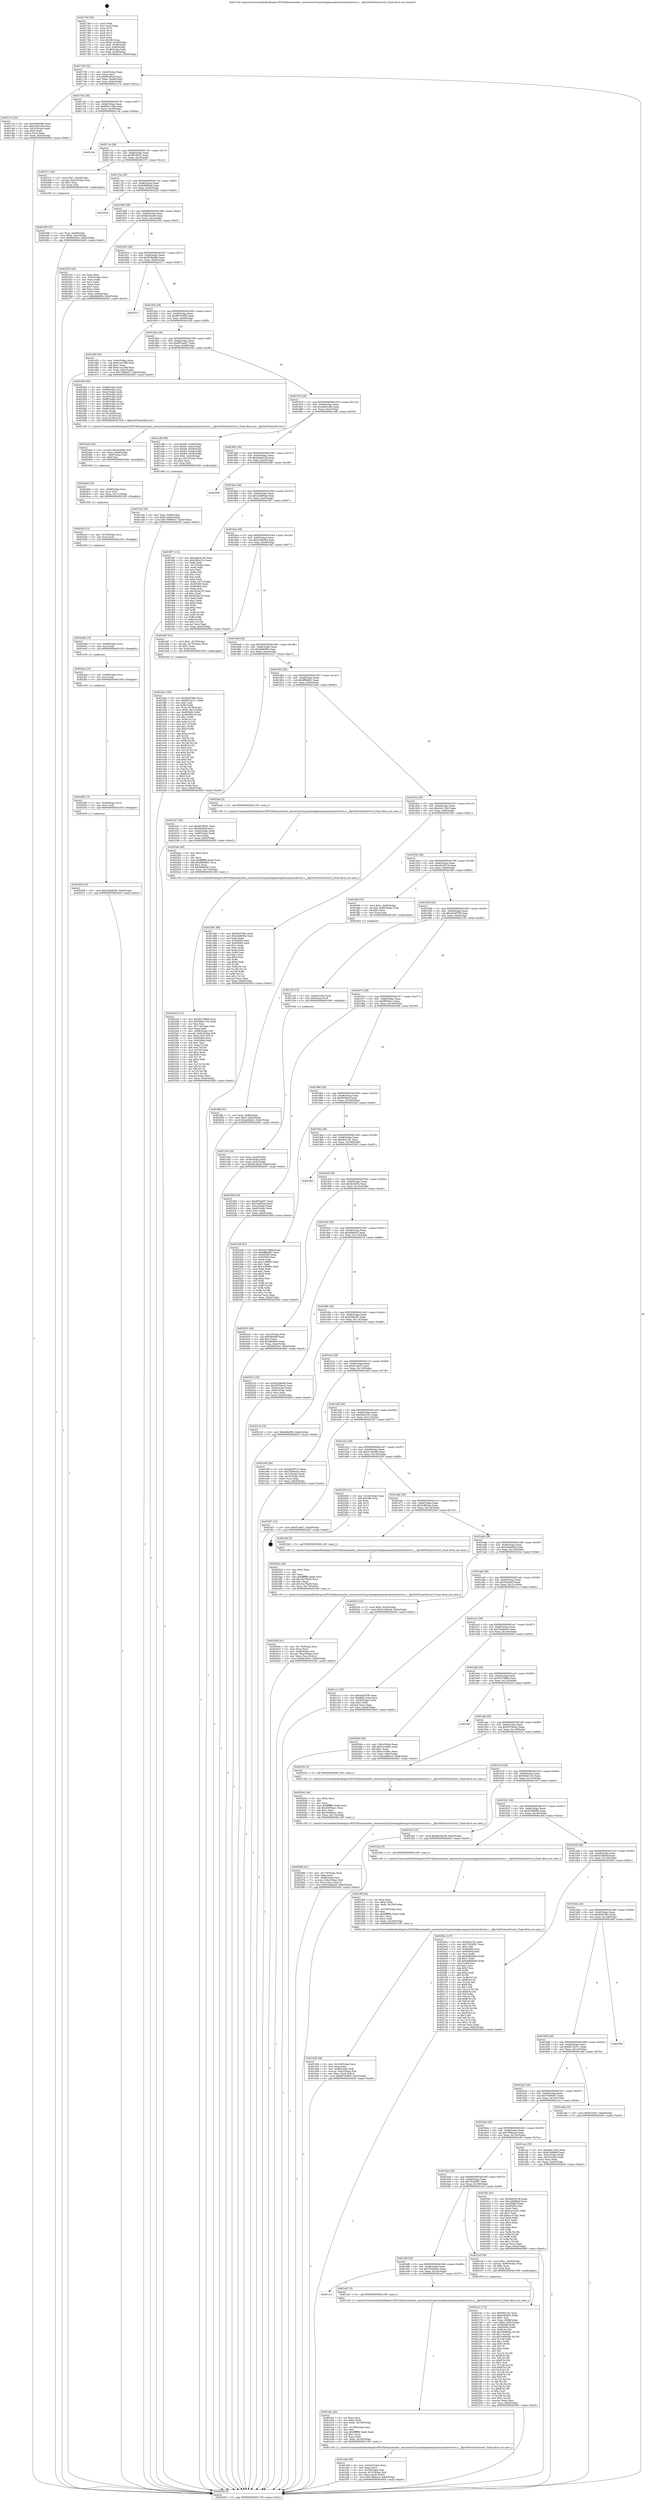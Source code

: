 digraph "0x401760" {
  label = "0x401760 (/mnt/c/Users/mathe/Desktop/tcc/POCII/binaries/extr_reactoswin32ssprintingbasespoolsvprinterdrivers.c__RpcGetPrinterDriver2_Final-ollvm.out::main(0))"
  labelloc = "t"
  node[shape=record]

  Entry [label="",width=0.3,height=0.3,shape=circle,fillcolor=black,style=filled]
  "0x401792" [label="{
     0x401792 [32]\l
     | [instrs]\l
     &nbsp;&nbsp;0x401792 \<+6\>: mov -0xb4(%rbp),%eax\l
     &nbsp;&nbsp;0x401798 \<+2\>: mov %eax,%ecx\l
     &nbsp;&nbsp;0x40179a \<+6\>: sub $0x85c40cef,%ecx\l
     &nbsp;&nbsp;0x4017a0 \<+6\>: mov %eax,-0xb8(%rbp)\l
     &nbsp;&nbsp;0x4017a6 \<+6\>: mov %ecx,-0xbc(%rbp)\l
     &nbsp;&nbsp;0x4017ac \<+6\>: je 0000000000401c7a \<main+0x51a\>\l
  }"]
  "0x401c7a" [label="{
     0x401c7a [30]\l
     | [instrs]\l
     &nbsp;&nbsp;0x401c7a \<+5\>: mov $0x903bef9e,%eax\l
     &nbsp;&nbsp;0x401c7f \<+5\>: mov $0xa3661c8e,%ecx\l
     &nbsp;&nbsp;0x401c84 \<+3\>: mov -0x2c(%rbp),%edx\l
     &nbsp;&nbsp;0x401c87 \<+3\>: cmp $0x0,%edx\l
     &nbsp;&nbsp;0x401c8a \<+3\>: cmove %ecx,%eax\l
     &nbsp;&nbsp;0x401c8d \<+6\>: mov %eax,-0xb4(%rbp)\l
     &nbsp;&nbsp;0x401c93 \<+5\>: jmp 0000000000402645 \<main+0xee5\>\l
  }"]
  "0x4017b2" [label="{
     0x4017b2 [28]\l
     | [instrs]\l
     &nbsp;&nbsp;0x4017b2 \<+5\>: jmp 00000000004017b7 \<main+0x57\>\l
     &nbsp;&nbsp;0x4017b7 \<+6\>: mov -0xb8(%rbp),%eax\l
     &nbsp;&nbsp;0x4017bd \<+5\>: sub $0x866115de,%eax\l
     &nbsp;&nbsp;0x4017c2 \<+6\>: mov %eax,-0xc0(%rbp)\l
     &nbsp;&nbsp;0x4017c8 \<+6\>: je 0000000000401c3a \<main+0x4da\>\l
  }"]
  Exit [label="",width=0.3,height=0.3,shape=circle,fillcolor=black,style=filled,peripheries=2]
  "0x401c3a" [label="{
     0x401c3a\l
  }", style=dashed]
  "0x4017ce" [label="{
     0x4017ce [28]\l
     | [instrs]\l
     &nbsp;&nbsp;0x4017ce \<+5\>: jmp 00000000004017d3 \<main+0x73\>\l
     &nbsp;&nbsp;0x4017d3 \<+6\>: mov -0xb8(%rbp),%eax\l
     &nbsp;&nbsp;0x4017d9 \<+5\>: sub $0x867f85f1,%eax\l
     &nbsp;&nbsp;0x4017de \<+6\>: mov %eax,-0xc4(%rbp)\l
     &nbsp;&nbsp;0x4017e4 \<+6\>: je 000000000040237c \<main+0xc1c\>\l
  }"]
  "0x402508" [label="{
     0x402508 [15]\l
     | [instrs]\l
     &nbsp;&nbsp;0x402508 \<+10\>: movl $0x2d4e8828,-0xb4(%rbp)\l
     &nbsp;&nbsp;0x402512 \<+5\>: jmp 0000000000402645 \<main+0xee5\>\l
  }"]
  "0x40237c" [label="{
     0x40237c [29]\l
     | [instrs]\l
     &nbsp;&nbsp;0x40237c \<+10\>: movl $0x1,-0xa0(%rbp)\l
     &nbsp;&nbsp;0x402386 \<+7\>: movslq -0xa0(%rbp),%rax\l
     &nbsp;&nbsp;0x40238d \<+4\>: shl $0x2,%rax\l
     &nbsp;&nbsp;0x402391 \<+3\>: mov %rax,%rdi\l
     &nbsp;&nbsp;0x402394 \<+5\>: call 0000000000401050 \<malloc@plt\>\l
     | [calls]\l
     &nbsp;&nbsp;0x401050 \{1\} (unknown)\l
  }"]
  "0x4017ea" [label="{
     0x4017ea [28]\l
     | [instrs]\l
     &nbsp;&nbsp;0x4017ea \<+5\>: jmp 00000000004017ef \<main+0x8f\>\l
     &nbsp;&nbsp;0x4017ef \<+6\>: mov -0xb8(%rbp),%eax\l
     &nbsp;&nbsp;0x4017f5 \<+5\>: sub $0x8d8f66a4,%eax\l
     &nbsp;&nbsp;0x4017fa \<+6\>: mov %eax,-0xc8(%rbp)\l
     &nbsp;&nbsp;0x401800 \<+6\>: je 0000000000402526 \<main+0xdc6\>\l
  }"]
  "0x4024f9" [label="{
     0x4024f9 [15]\l
     | [instrs]\l
     &nbsp;&nbsp;0x4024f9 \<+7\>: mov -0xa8(%rbp),%rcx\l
     &nbsp;&nbsp;0x402500 \<+3\>: mov %rcx,%rdi\l
     &nbsp;&nbsp;0x402503 \<+5\>: call 0000000000401030 \<free@plt\>\l
     | [calls]\l
     &nbsp;&nbsp;0x401030 \{1\} (unknown)\l
  }"]
  "0x402526" [label="{
     0x402526\l
  }", style=dashed]
  "0x401806" [label="{
     0x401806 [28]\l
     | [instrs]\l
     &nbsp;&nbsp;0x401806 \<+5\>: jmp 000000000040180b \<main+0xab\>\l
     &nbsp;&nbsp;0x40180b \<+6\>: mov -0xb8(%rbp),%eax\l
     &nbsp;&nbsp;0x401811 \<+5\>: sub $0x8dc5ea39,%eax\l
     &nbsp;&nbsp;0x401816 \<+6\>: mov %eax,-0xcc(%rbp)\l
     &nbsp;&nbsp;0x40181c \<+6\>: je 0000000000402352 \<main+0xbf2\>\l
  }"]
  "0x4024ea" [label="{
     0x4024ea [15]\l
     | [instrs]\l
     &nbsp;&nbsp;0x4024ea \<+7\>: mov -0x98(%rbp),%rcx\l
     &nbsp;&nbsp;0x4024f1 \<+3\>: mov %rcx,%rdi\l
     &nbsp;&nbsp;0x4024f4 \<+5\>: call 0000000000401030 \<free@plt\>\l
     | [calls]\l
     &nbsp;&nbsp;0x401030 \{1\} (unknown)\l
  }"]
  "0x402352" [label="{
     0x402352 [42]\l
     | [instrs]\l
     &nbsp;&nbsp;0x402352 \<+2\>: xor %eax,%eax\l
     &nbsp;&nbsp;0x402354 \<+6\>: mov -0x9c(%rbp),%ecx\l
     &nbsp;&nbsp;0x40235a \<+2\>: mov %eax,%edx\l
     &nbsp;&nbsp;0x40235c \<+2\>: sub %ecx,%edx\l
     &nbsp;&nbsp;0x40235e \<+2\>: mov %eax,%ecx\l
     &nbsp;&nbsp;0x402360 \<+3\>: sub $0x1,%ecx\l
     &nbsp;&nbsp;0x402363 \<+2\>: add %ecx,%edx\l
     &nbsp;&nbsp;0x402365 \<+2\>: sub %edx,%eax\l
     &nbsp;&nbsp;0x402367 \<+6\>: mov %eax,-0x9c(%rbp)\l
     &nbsp;&nbsp;0x40236d \<+10\>: movl $0xdbfe0f8c,-0xb4(%rbp)\l
     &nbsp;&nbsp;0x402377 \<+5\>: jmp 0000000000402645 \<main+0xee5\>\l
  }"]
  "0x401822" [label="{
     0x401822 [28]\l
     | [instrs]\l
     &nbsp;&nbsp;0x401822 \<+5\>: jmp 0000000000401827 \<main+0xc7\>\l
     &nbsp;&nbsp;0x401827 \<+6\>: mov -0xb8(%rbp),%eax\l
     &nbsp;&nbsp;0x40182d \<+5\>: sub $0x903bef9e,%eax\l
     &nbsp;&nbsp;0x401832 \<+6\>: mov %eax,-0xd0(%rbp)\l
     &nbsp;&nbsp;0x401838 \<+6\>: je 0000000000402517 \<main+0xdb7\>\l
  }"]
  "0x4024db" [label="{
     0x4024db [15]\l
     | [instrs]\l
     &nbsp;&nbsp;0x4024db \<+7\>: mov -0x88(%rbp),%rcx\l
     &nbsp;&nbsp;0x4024e2 \<+3\>: mov %rcx,%rdi\l
     &nbsp;&nbsp;0x4024e5 \<+5\>: call 0000000000401030 \<free@plt\>\l
     | [calls]\l
     &nbsp;&nbsp;0x401030 \{1\} (unknown)\l
  }"]
  "0x402517" [label="{
     0x402517\l
  }", style=dashed]
  "0x40183e" [label="{
     0x40183e [28]\l
     | [instrs]\l
     &nbsp;&nbsp;0x40183e \<+5\>: jmp 0000000000401843 \<main+0xe3\>\l
     &nbsp;&nbsp;0x401843 \<+6\>: mov -0xb8(%rbp),%eax\l
     &nbsp;&nbsp;0x401849 \<+5\>: sub $0x98703005,%eax\l
     &nbsp;&nbsp;0x40184e \<+6\>: mov %eax,-0xd4(%rbp)\l
     &nbsp;&nbsp;0x401854 \<+6\>: je 0000000000401d5f \<main+0x5ff\>\l
  }"]
  "0x4024cf" [label="{
     0x4024cf [12]\l
     | [instrs]\l
     &nbsp;&nbsp;0x4024cf \<+4\>: mov -0x78(%rbp),%rcx\l
     &nbsp;&nbsp;0x4024d3 \<+3\>: mov %rcx,%rdi\l
     &nbsp;&nbsp;0x4024d6 \<+5\>: call 0000000000401030 \<free@plt\>\l
     | [calls]\l
     &nbsp;&nbsp;0x401030 \{1\} (unknown)\l
  }"]
  "0x401d5f" [label="{
     0x401d5f [34]\l
     | [instrs]\l
     &nbsp;&nbsp;0x401d5f \<+3\>: mov -0x6c(%rbp),%eax\l
     &nbsp;&nbsp;0x401d62 \<+5\>: sub $0xb1e21d6f,%eax\l
     &nbsp;&nbsp;0x401d67 \<+3\>: add $0x1,%eax\l
     &nbsp;&nbsp;0x401d6a \<+5\>: add $0xb1e21d6f,%eax\l
     &nbsp;&nbsp;0x401d6f \<+3\>: mov %eax,-0x6c(%rbp)\l
     &nbsp;&nbsp;0x401d72 \<+10\>: movl $0x70080e57,-0xb4(%rbp)\l
     &nbsp;&nbsp;0x401d7c \<+5\>: jmp 0000000000402645 \<main+0xee5\>\l
  }"]
  "0x40185a" [label="{
     0x40185a [28]\l
     | [instrs]\l
     &nbsp;&nbsp;0x40185a \<+5\>: jmp 000000000040185f \<main+0xff\>\l
     &nbsp;&nbsp;0x40185f \<+6\>: mov -0xb8(%rbp),%eax\l
     &nbsp;&nbsp;0x401865 \<+5\>: sub $0x9f7ba607,%eax\l
     &nbsp;&nbsp;0x40186a \<+6\>: mov %eax,-0xd8(%rbp)\l
     &nbsp;&nbsp;0x401870 \<+6\>: je 000000000040245b \<main+0xcfb\>\l
  }"]
  "0x4024bd" [label="{
     0x4024bd [18]\l
     | [instrs]\l
     &nbsp;&nbsp;0x4024bd \<+4\>: mov -0x68(%rbp),%rcx\l
     &nbsp;&nbsp;0x4024c1 \<+3\>: mov %rcx,%rdi\l
     &nbsp;&nbsp;0x4024c4 \<+6\>: mov %eax,-0x17c(%rbp)\l
     &nbsp;&nbsp;0x4024ca \<+5\>: call 0000000000401030 \<free@plt\>\l
     | [calls]\l
     &nbsp;&nbsp;0x401030 \{1\} (unknown)\l
  }"]
  "0x40245b" [label="{
     0x40245b [69]\l
     | [instrs]\l
     &nbsp;&nbsp;0x40245b \<+3\>: mov -0x48(%rbp),%edi\l
     &nbsp;&nbsp;0x40245e \<+4\>: mov -0x68(%rbp),%rsi\l
     &nbsp;&nbsp;0x402462 \<+3\>: mov -0x4c(%rbp),%edx\l
     &nbsp;&nbsp;0x402465 \<+4\>: mov -0x78(%rbp),%rcx\l
     &nbsp;&nbsp;0x402469 \<+4\>: mov -0x50(%rbp),%r8d\l
     &nbsp;&nbsp;0x40246d \<+7\>: mov -0x88(%rbp),%r9\l
     &nbsp;&nbsp;0x402474 \<+3\>: mov -0x54(%rbp),%eax\l
     &nbsp;&nbsp;0x402477 \<+4\>: mov -0x58(%rbp),%r10d\l
     &nbsp;&nbsp;0x40247b \<+7\>: mov -0x98(%rbp),%r11\l
     &nbsp;&nbsp;0x402482 \<+7\>: mov -0xa8(%rbp),%rbx\l
     &nbsp;&nbsp;0x402489 \<+3\>: mov %eax,(%rsp)\l
     &nbsp;&nbsp;0x40248c \<+5\>: mov %r10d,0x8(%rsp)\l
     &nbsp;&nbsp;0x402491 \<+5\>: mov %r11,0x10(%rsp)\l
     &nbsp;&nbsp;0x402496 \<+5\>: mov %rbx,0x18(%rsp)\l
     &nbsp;&nbsp;0x40249b \<+5\>: call 0000000000401430 \<_RpcGetPrinterDriver2\>\l
     | [calls]\l
     &nbsp;&nbsp;0x401430 \{1\} (/mnt/c/Users/mathe/Desktop/tcc/POCII/binaries/extr_reactoswin32ssprintingbasespoolsvprinterdrivers.c__RpcGetPrinterDriver2_Final-ollvm.out::_RpcGetPrinterDriver2)\l
  }"]
  "0x401876" [label="{
     0x401876 [28]\l
     | [instrs]\l
     &nbsp;&nbsp;0x401876 \<+5\>: jmp 000000000040187b \<main+0x11b\>\l
     &nbsp;&nbsp;0x40187b \<+6\>: mov -0xb8(%rbp),%eax\l
     &nbsp;&nbsp;0x401881 \<+5\>: sub $0xa3661c8e,%eax\l
     &nbsp;&nbsp;0x401886 \<+6\>: mov %eax,-0xdc(%rbp)\l
     &nbsp;&nbsp;0x40188c \<+6\>: je 0000000000401c98 \<main+0x538\>\l
  }"]
  "0x4024a0" [label="{
     0x4024a0 [29]\l
     | [instrs]\l
     &nbsp;&nbsp;0x4024a0 \<+10\>: movabs $0x4030b6,%rdi\l
     &nbsp;&nbsp;0x4024aa \<+6\>: mov %eax,-0xb0(%rbp)\l
     &nbsp;&nbsp;0x4024b0 \<+6\>: mov -0xb0(%rbp),%esi\l
     &nbsp;&nbsp;0x4024b6 \<+2\>: mov $0x0,%al\l
     &nbsp;&nbsp;0x4024b8 \<+5\>: call 0000000000401040 \<printf@plt\>\l
     | [calls]\l
     &nbsp;&nbsp;0x401040 \{1\} (unknown)\l
  }"]
  "0x401c98" [label="{
     0x401c98 [58]\l
     | [instrs]\l
     &nbsp;&nbsp;0x401c98 \<+7\>: movl $0x64,-0x48(%rbp)\l
     &nbsp;&nbsp;0x401c9f \<+7\>: movl $0x64,-0x4c(%rbp)\l
     &nbsp;&nbsp;0x401ca6 \<+7\>: movl $0x64,-0x50(%rbp)\l
     &nbsp;&nbsp;0x401cad \<+7\>: movl $0x64,-0x54(%rbp)\l
     &nbsp;&nbsp;0x401cb4 \<+7\>: movl $0x64,-0x58(%rbp)\l
     &nbsp;&nbsp;0x401cbb \<+7\>: movl $0x1,-0x5c(%rbp)\l
     &nbsp;&nbsp;0x401cc2 \<+4\>: movslq -0x5c(%rbp),%rax\l
     &nbsp;&nbsp;0x401cc6 \<+4\>: shl $0x2,%rax\l
     &nbsp;&nbsp;0x401cca \<+3\>: mov %rax,%rdi\l
     &nbsp;&nbsp;0x401ccd \<+5\>: call 0000000000401050 \<malloc@plt\>\l
     | [calls]\l
     &nbsp;&nbsp;0x401050 \{1\} (unknown)\l
  }"]
  "0x401892" [label="{
     0x401892 [28]\l
     | [instrs]\l
     &nbsp;&nbsp;0x401892 \<+5\>: jmp 0000000000401897 \<main+0x137\>\l
     &nbsp;&nbsp;0x401897 \<+6\>: mov -0xb8(%rbp),%eax\l
     &nbsp;&nbsp;0x40189d \<+5\>: sub $0xbdb04138,%eax\l
     &nbsp;&nbsp;0x4018a2 \<+6\>: mov %eax,-0xe0(%rbp)\l
     &nbsp;&nbsp;0x4018a8 \<+6\>: je 0000000000402596 \<main+0xe36\>\l
  }"]
  "0x40240a" [label="{
     0x40240a [41]\l
     | [instrs]\l
     &nbsp;&nbsp;0x40240a \<+6\>: mov -0x178(%rbp),%ecx\l
     &nbsp;&nbsp;0x402410 \<+3\>: imul %eax,%ecx\l
     &nbsp;&nbsp;0x402413 \<+7\>: mov -0xa8(%rbp),%rsi\l
     &nbsp;&nbsp;0x40241a \<+7\>: movslq -0xac(%rbp),%rdi\l
     &nbsp;&nbsp;0x402421 \<+3\>: mov %ecx,(%rsi,%rdi,4)\l
     &nbsp;&nbsp;0x402424 \<+10\>: movl $0x9e3405c,-0xb4(%rbp)\l
     &nbsp;&nbsp;0x40242e \<+5\>: jmp 0000000000402645 \<main+0xee5\>\l
  }"]
  "0x402596" [label="{
     0x402596\l
  }", style=dashed]
  "0x4018ae" [label="{
     0x4018ae [28]\l
     | [instrs]\l
     &nbsp;&nbsp;0x4018ae \<+5\>: jmp 00000000004018b3 \<main+0x153\>\l
     &nbsp;&nbsp;0x4018b3 \<+6\>: mov -0xb8(%rbp),%eax\l
     &nbsp;&nbsp;0x4018b9 \<+5\>: sub $0xc2b896ad,%eax\l
     &nbsp;&nbsp;0x4018be \<+6\>: mov %eax,-0xe4(%rbp)\l
     &nbsp;&nbsp;0x4018c4 \<+6\>: je 0000000000401f67 \<main+0x807\>\l
  }"]
  "0x4023e2" [label="{
     0x4023e2 [40]\l
     | [instrs]\l
     &nbsp;&nbsp;0x4023e2 \<+5\>: mov $0x2,%ecx\l
     &nbsp;&nbsp;0x4023e7 \<+1\>: cltd\l
     &nbsp;&nbsp;0x4023e8 \<+2\>: idiv %ecx\l
     &nbsp;&nbsp;0x4023ea \<+6\>: imul $0xfffffffe,%edx,%ecx\l
     &nbsp;&nbsp;0x4023f0 \<+6\>: sub $0x33a79a39,%ecx\l
     &nbsp;&nbsp;0x4023f6 \<+3\>: add $0x1,%ecx\l
     &nbsp;&nbsp;0x4023f9 \<+6\>: add $0x33a79a39,%ecx\l
     &nbsp;&nbsp;0x4023ff \<+6\>: mov %ecx,-0x178(%rbp)\l
     &nbsp;&nbsp;0x402405 \<+5\>: call 0000000000401160 \<next_i\>\l
     | [calls]\l
     &nbsp;&nbsp;0x401160 \{1\} (/mnt/c/Users/mathe/Desktop/tcc/POCII/binaries/extr_reactoswin32ssprintingbasespoolsvprinterdrivers.c__RpcGetPrinterDriver2_Final-ollvm.out::next_i)\l
  }"]
  "0x401f67" [label="{
     0x401f67 [112]\l
     | [instrs]\l
     &nbsp;&nbsp;0x401f67 \<+5\>: mov $0xbdb04138,%eax\l
     &nbsp;&nbsp;0x401f6c \<+5\>: mov $0x285a231c,%ecx\l
     &nbsp;&nbsp;0x401f71 \<+2\>: xor %edx,%edx\l
     &nbsp;&nbsp;0x401f73 \<+3\>: mov -0x7c(%rbp),%esi\l
     &nbsp;&nbsp;0x401f76 \<+2\>: mov %edx,%edi\l
     &nbsp;&nbsp;0x401f78 \<+2\>: sub %esi,%edi\l
     &nbsp;&nbsp;0x401f7a \<+2\>: mov %edx,%esi\l
     &nbsp;&nbsp;0x401f7c \<+3\>: sub $0x1,%esi\l
     &nbsp;&nbsp;0x401f7f \<+2\>: add %esi,%edi\l
     &nbsp;&nbsp;0x401f81 \<+2\>: sub %edi,%edx\l
     &nbsp;&nbsp;0x401f83 \<+3\>: mov %edx,-0x7c(%rbp)\l
     &nbsp;&nbsp;0x401f86 \<+7\>: mov 0x405060,%edx\l
     &nbsp;&nbsp;0x401f8d \<+7\>: mov 0x405064,%esi\l
     &nbsp;&nbsp;0x401f94 \<+2\>: mov %edx,%edi\l
     &nbsp;&nbsp;0x401f96 \<+6\>: sub $0x3b24a1f3,%edi\l
     &nbsp;&nbsp;0x401f9c \<+3\>: sub $0x1,%edi\l
     &nbsp;&nbsp;0x401f9f \<+6\>: add $0x3b24a1f3,%edi\l
     &nbsp;&nbsp;0x401fa5 \<+3\>: imul %edi,%edx\l
     &nbsp;&nbsp;0x401fa8 \<+3\>: and $0x1,%edx\l
     &nbsp;&nbsp;0x401fab \<+3\>: cmp $0x0,%edx\l
     &nbsp;&nbsp;0x401fae \<+4\>: sete %r8b\l
     &nbsp;&nbsp;0x401fb2 \<+3\>: cmp $0xa,%esi\l
     &nbsp;&nbsp;0x401fb5 \<+4\>: setl %r9b\l
     &nbsp;&nbsp;0x401fb9 \<+3\>: mov %r8b,%r10b\l
     &nbsp;&nbsp;0x401fbc \<+3\>: and %r9b,%r10b\l
     &nbsp;&nbsp;0x401fbf \<+3\>: xor %r9b,%r8b\l
     &nbsp;&nbsp;0x401fc2 \<+3\>: or %r8b,%r10b\l
     &nbsp;&nbsp;0x401fc5 \<+4\>: test $0x1,%r10b\l
     &nbsp;&nbsp;0x401fc9 \<+3\>: cmovne %ecx,%eax\l
     &nbsp;&nbsp;0x401fcc \<+6\>: mov %eax,-0xb4(%rbp)\l
     &nbsp;&nbsp;0x401fd2 \<+5\>: jmp 0000000000402645 \<main+0xee5\>\l
  }"]
  "0x4018ca" [label="{
     0x4018ca [28]\l
     | [instrs]\l
     &nbsp;&nbsp;0x4018ca \<+5\>: jmp 00000000004018cf \<main+0x16f\>\l
     &nbsp;&nbsp;0x4018cf \<+6\>: mov -0xb8(%rbp),%eax\l
     &nbsp;&nbsp;0x4018d5 \<+5\>: sub $0xc446f304,%eax\l
     &nbsp;&nbsp;0x4018da \<+6\>: mov %eax,-0xe8(%rbp)\l
     &nbsp;&nbsp;0x4018e0 \<+6\>: je 0000000000401dd7 \<main+0x677\>\l
  }"]
  "0x402399" [label="{
     0x402399 [32]\l
     | [instrs]\l
     &nbsp;&nbsp;0x402399 \<+7\>: mov %rax,-0xa8(%rbp)\l
     &nbsp;&nbsp;0x4023a0 \<+10\>: movl $0x0,-0xac(%rbp)\l
     &nbsp;&nbsp;0x4023aa \<+10\>: movl $0xf80cfce1,-0xb4(%rbp)\l
     &nbsp;&nbsp;0x4023b4 \<+5\>: jmp 0000000000402645 \<main+0xee5\>\l
  }"]
  "0x401dd7" [label="{
     0x401dd7 [23]\l
     | [instrs]\l
     &nbsp;&nbsp;0x401dd7 \<+7\>: movl $0x1,-0x70(%rbp)\l
     &nbsp;&nbsp;0x401dde \<+4\>: movslq -0x70(%rbp),%rax\l
     &nbsp;&nbsp;0x401de2 \<+4\>: shl $0x2,%rax\l
     &nbsp;&nbsp;0x401de6 \<+3\>: mov %rax,%rdi\l
     &nbsp;&nbsp;0x401de9 \<+5\>: call 0000000000401050 \<malloc@plt\>\l
     | [calls]\l
     &nbsp;&nbsp;0x401050 \{1\} (unknown)\l
  }"]
  "0x4018e6" [label="{
     0x4018e6 [28]\l
     | [instrs]\l
     &nbsp;&nbsp;0x4018e6 \<+5\>: jmp 00000000004018eb \<main+0x18b\>\l
     &nbsp;&nbsp;0x4018eb \<+6\>: mov -0xb8(%rbp),%eax\l
     &nbsp;&nbsp;0x4018f1 \<+5\>: sub $0xdbfe0f8c,%eax\l
     &nbsp;&nbsp;0x4018f6 \<+6\>: mov %eax,-0xec(%rbp)\l
     &nbsp;&nbsp;0x4018fc \<+6\>: je 0000000000402227 \<main+0xac7\>\l
  }"]
  "0x4022d3" [label="{
     0x4022d3 [112]\l
     | [instrs]\l
     &nbsp;&nbsp;0x4022d3 \<+5\>: mov $0x5627899d,%ecx\l
     &nbsp;&nbsp;0x4022d8 \<+5\>: mov $0x5b6b1102,%edx\l
     &nbsp;&nbsp;0x4022dd \<+2\>: xor %esi,%esi\l
     &nbsp;&nbsp;0x4022df \<+6\>: mov -0x174(%rbp),%edi\l
     &nbsp;&nbsp;0x4022e5 \<+3\>: imul %eax,%edi\l
     &nbsp;&nbsp;0x4022e8 \<+7\>: mov -0x98(%rbp),%r8\l
     &nbsp;&nbsp;0x4022ef \<+7\>: movslq -0x9c(%rbp),%r9\l
     &nbsp;&nbsp;0x4022f6 \<+4\>: mov %edi,(%r8,%r9,4)\l
     &nbsp;&nbsp;0x4022fa \<+7\>: mov 0x405060,%eax\l
     &nbsp;&nbsp;0x402301 \<+7\>: mov 0x405064,%edi\l
     &nbsp;&nbsp;0x402308 \<+3\>: sub $0x1,%esi\l
     &nbsp;&nbsp;0x40230b \<+3\>: mov %eax,%r10d\l
     &nbsp;&nbsp;0x40230e \<+3\>: add %esi,%r10d\l
     &nbsp;&nbsp;0x402311 \<+4\>: imul %r10d,%eax\l
     &nbsp;&nbsp;0x402315 \<+3\>: and $0x1,%eax\l
     &nbsp;&nbsp;0x402318 \<+3\>: cmp $0x0,%eax\l
     &nbsp;&nbsp;0x40231b \<+4\>: sete %r11b\l
     &nbsp;&nbsp;0x40231f \<+3\>: cmp $0xa,%edi\l
     &nbsp;&nbsp;0x402322 \<+3\>: setl %bl\l
     &nbsp;&nbsp;0x402325 \<+3\>: mov %r11b,%r14b\l
     &nbsp;&nbsp;0x402328 \<+3\>: and %bl,%r14b\l
     &nbsp;&nbsp;0x40232b \<+3\>: xor %bl,%r11b\l
     &nbsp;&nbsp;0x40232e \<+3\>: or %r11b,%r14b\l
     &nbsp;&nbsp;0x402331 \<+4\>: test $0x1,%r14b\l
     &nbsp;&nbsp;0x402335 \<+3\>: cmovne %edx,%ecx\l
     &nbsp;&nbsp;0x402338 \<+6\>: mov %ecx,-0xb4(%rbp)\l
     &nbsp;&nbsp;0x40233e \<+5\>: jmp 0000000000402645 \<main+0xee5\>\l
  }"]
  "0x402227" [label="{
     0x402227 [36]\l
     | [instrs]\l
     &nbsp;&nbsp;0x402227 \<+5\>: mov $0x867f85f1,%eax\l
     &nbsp;&nbsp;0x40222c \<+5\>: mov $0xfe93facf,%ecx\l
     &nbsp;&nbsp;0x402231 \<+6\>: mov -0x9c(%rbp),%edx\l
     &nbsp;&nbsp;0x402237 \<+6\>: cmp -0x90(%rbp),%edx\l
     &nbsp;&nbsp;0x40223d \<+3\>: cmovl %ecx,%eax\l
     &nbsp;&nbsp;0x402240 \<+6\>: mov %eax,-0xb4(%rbp)\l
     &nbsp;&nbsp;0x402246 \<+5\>: jmp 0000000000402645 \<main+0xee5\>\l
  }"]
  "0x401902" [label="{
     0x401902 [28]\l
     | [instrs]\l
     &nbsp;&nbsp;0x401902 \<+5\>: jmp 0000000000401907 \<main+0x1a7\>\l
     &nbsp;&nbsp;0x401907 \<+6\>: mov -0xb8(%rbp),%eax\l
     &nbsp;&nbsp;0x40190d \<+5\>: sub $0xdff8d891,%eax\l
     &nbsp;&nbsp;0x401912 \<+6\>: mov %eax,-0xf0(%rbp)\l
     &nbsp;&nbsp;0x401918 \<+6\>: je 00000000004022a6 \<main+0xb46\>\l
  }"]
  "0x4022ab" [label="{
     0x4022ab [40]\l
     | [instrs]\l
     &nbsp;&nbsp;0x4022ab \<+5\>: mov $0x2,%ecx\l
     &nbsp;&nbsp;0x4022b0 \<+1\>: cltd\l
     &nbsp;&nbsp;0x4022b1 \<+2\>: idiv %ecx\l
     &nbsp;&nbsp;0x4022b3 \<+6\>: imul $0xfffffffe,%edx,%ecx\l
     &nbsp;&nbsp;0x4022b9 \<+6\>: add $0xfb9bd6f1,%ecx\l
     &nbsp;&nbsp;0x4022bf \<+3\>: add $0x1,%ecx\l
     &nbsp;&nbsp;0x4022c2 \<+6\>: sub $0xfb9bd6f1,%ecx\l
     &nbsp;&nbsp;0x4022c8 \<+6\>: mov %ecx,-0x174(%rbp)\l
     &nbsp;&nbsp;0x4022ce \<+5\>: call 0000000000401160 \<next_i\>\l
     | [calls]\l
     &nbsp;&nbsp;0x401160 \{1\} (/mnt/c/Users/mathe/Desktop/tcc/POCII/binaries/extr_reactoswin32ssprintingbasespoolsvprinterdrivers.c__RpcGetPrinterDriver2_Final-ollvm.out::next_i)\l
  }"]
  "0x4022a6" [label="{
     0x4022a6 [5]\l
     | [instrs]\l
     &nbsp;&nbsp;0x4022a6 \<+5\>: call 0000000000401160 \<next_i\>\l
     | [calls]\l
     &nbsp;&nbsp;0x401160 \{1\} (/mnt/c/Users/mathe/Desktop/tcc/POCII/binaries/extr_reactoswin32ssprintingbasespoolsvprinterdrivers.c__RpcGetPrinterDriver2_Final-ollvm.out::next_i)\l
  }"]
  "0x40191e" [label="{
     0x40191e [28]\l
     | [instrs]\l
     &nbsp;&nbsp;0x40191e \<+5\>: jmp 0000000000401923 \<main+0x1c3\>\l
     &nbsp;&nbsp;0x401923 \<+6\>: mov -0xb8(%rbp),%eax\l
     &nbsp;&nbsp;0x401929 \<+5\>: sub $0xe0d115b3,%eax\l
     &nbsp;&nbsp;0x40192e \<+6\>: mov %eax,-0xf4(%rbp)\l
     &nbsp;&nbsp;0x401934 \<+6\>: je 0000000000401d81 \<main+0x621\>\l
  }"]
  "0x40216c" [label="{
     0x40216c [172]\l
     | [instrs]\l
     &nbsp;&nbsp;0x40216c \<+5\>: mov $0x90412f1,%ecx\l
     &nbsp;&nbsp;0x402171 \<+5\>: mov $0xb39e391,%edx\l
     &nbsp;&nbsp;0x402176 \<+3\>: mov $0x1,%sil\l
     &nbsp;&nbsp;0x402179 \<+7\>: mov %rax,-0x98(%rbp)\l
     &nbsp;&nbsp;0x402180 \<+10\>: movl $0x0,-0x9c(%rbp)\l
     &nbsp;&nbsp;0x40218a \<+8\>: mov 0x405060,%r8d\l
     &nbsp;&nbsp;0x402192 \<+8\>: mov 0x405064,%r9d\l
     &nbsp;&nbsp;0x40219a \<+3\>: mov %r8d,%r10d\l
     &nbsp;&nbsp;0x40219d \<+7\>: add $0x19d905fc,%r10d\l
     &nbsp;&nbsp;0x4021a4 \<+4\>: sub $0x1,%r10d\l
     &nbsp;&nbsp;0x4021a8 \<+7\>: sub $0x19d905fc,%r10d\l
     &nbsp;&nbsp;0x4021af \<+4\>: imul %r10d,%r8d\l
     &nbsp;&nbsp;0x4021b3 \<+4\>: and $0x1,%r8d\l
     &nbsp;&nbsp;0x4021b7 \<+4\>: cmp $0x0,%r8d\l
     &nbsp;&nbsp;0x4021bb \<+4\>: sete %r11b\l
     &nbsp;&nbsp;0x4021bf \<+4\>: cmp $0xa,%r9d\l
     &nbsp;&nbsp;0x4021c3 \<+3\>: setl %bl\l
     &nbsp;&nbsp;0x4021c6 \<+3\>: mov %r11b,%r14b\l
     &nbsp;&nbsp;0x4021c9 \<+4\>: xor $0xff,%r14b\l
     &nbsp;&nbsp;0x4021cd \<+3\>: mov %bl,%r15b\l
     &nbsp;&nbsp;0x4021d0 \<+4\>: xor $0xff,%r15b\l
     &nbsp;&nbsp;0x4021d4 \<+4\>: xor $0x1,%sil\l
     &nbsp;&nbsp;0x4021d8 \<+3\>: mov %r14b,%r12b\l
     &nbsp;&nbsp;0x4021db \<+4\>: and $0xff,%r12b\l
     &nbsp;&nbsp;0x4021df \<+3\>: and %sil,%r11b\l
     &nbsp;&nbsp;0x4021e2 \<+3\>: mov %r15b,%r13b\l
     &nbsp;&nbsp;0x4021e5 \<+4\>: and $0xff,%r13b\l
     &nbsp;&nbsp;0x4021e9 \<+3\>: and %sil,%bl\l
     &nbsp;&nbsp;0x4021ec \<+3\>: or %r11b,%r12b\l
     &nbsp;&nbsp;0x4021ef \<+3\>: or %bl,%r13b\l
     &nbsp;&nbsp;0x4021f2 \<+3\>: xor %r13b,%r12b\l
     &nbsp;&nbsp;0x4021f5 \<+3\>: or %r15b,%r14b\l
     &nbsp;&nbsp;0x4021f8 \<+4\>: xor $0xff,%r14b\l
     &nbsp;&nbsp;0x4021fc \<+4\>: or $0x1,%sil\l
     &nbsp;&nbsp;0x402200 \<+3\>: and %sil,%r14b\l
     &nbsp;&nbsp;0x402203 \<+3\>: or %r14b,%r12b\l
     &nbsp;&nbsp;0x402206 \<+4\>: test $0x1,%r12b\l
     &nbsp;&nbsp;0x40220a \<+3\>: cmovne %edx,%ecx\l
     &nbsp;&nbsp;0x40220d \<+6\>: mov %ecx,-0xb4(%rbp)\l
     &nbsp;&nbsp;0x402213 \<+5\>: jmp 0000000000402645 \<main+0xee5\>\l
  }"]
  "0x401d81" [label="{
     0x401d81 [86]\l
     | [instrs]\l
     &nbsp;&nbsp;0x401d81 \<+5\>: mov $0x6b5f78bc,%eax\l
     &nbsp;&nbsp;0x401d86 \<+5\>: mov $0xc446f304,%ecx\l
     &nbsp;&nbsp;0x401d8b \<+2\>: xor %edx,%edx\l
     &nbsp;&nbsp;0x401d8d \<+7\>: mov 0x405060,%esi\l
     &nbsp;&nbsp;0x401d94 \<+7\>: mov 0x405064,%edi\l
     &nbsp;&nbsp;0x401d9b \<+3\>: sub $0x1,%edx\l
     &nbsp;&nbsp;0x401d9e \<+3\>: mov %esi,%r8d\l
     &nbsp;&nbsp;0x401da1 \<+3\>: add %edx,%r8d\l
     &nbsp;&nbsp;0x401da4 \<+4\>: imul %r8d,%esi\l
     &nbsp;&nbsp;0x401da8 \<+3\>: and $0x1,%esi\l
     &nbsp;&nbsp;0x401dab \<+3\>: cmp $0x0,%esi\l
     &nbsp;&nbsp;0x401dae \<+4\>: sete %r9b\l
     &nbsp;&nbsp;0x401db2 \<+3\>: cmp $0xa,%edi\l
     &nbsp;&nbsp;0x401db5 \<+4\>: setl %r10b\l
     &nbsp;&nbsp;0x401db9 \<+3\>: mov %r9b,%r11b\l
     &nbsp;&nbsp;0x401dbc \<+3\>: and %r10b,%r11b\l
     &nbsp;&nbsp;0x401dbf \<+3\>: xor %r10b,%r9b\l
     &nbsp;&nbsp;0x401dc2 \<+3\>: or %r9b,%r11b\l
     &nbsp;&nbsp;0x401dc5 \<+4\>: test $0x1,%r11b\l
     &nbsp;&nbsp;0x401dc9 \<+3\>: cmovne %ecx,%eax\l
     &nbsp;&nbsp;0x401dcc \<+6\>: mov %eax,-0xb4(%rbp)\l
     &nbsp;&nbsp;0x401dd2 \<+5\>: jmp 0000000000402645 \<main+0xee5\>\l
  }"]
  "0x40193a" [label="{
     0x40193a [28]\l
     | [instrs]\l
     &nbsp;&nbsp;0x40193a \<+5\>: jmp 000000000040193f \<main+0x1df\>\l
     &nbsp;&nbsp;0x40193f \<+6\>: mov -0xb8(%rbp),%eax\l
     &nbsp;&nbsp;0x401945 \<+5\>: sub $0xe5e29710,%eax\l
     &nbsp;&nbsp;0x40194a \<+6\>: mov %eax,-0xf8(%rbp)\l
     &nbsp;&nbsp;0x401950 \<+6\>: je 0000000000401fe6 \<main+0x886\>\l
  }"]
  "0x40206b" [label="{
     0x40206b [41]\l
     | [instrs]\l
     &nbsp;&nbsp;0x40206b \<+6\>: mov -0x170(%rbp),%ecx\l
     &nbsp;&nbsp;0x402071 \<+3\>: imul %eax,%ecx\l
     &nbsp;&nbsp;0x402074 \<+7\>: mov -0x88(%rbp),%rsi\l
     &nbsp;&nbsp;0x40207b \<+7\>: movslq -0x8c(%rbp),%rdi\l
     &nbsp;&nbsp;0x402082 \<+3\>: mov %ecx,(%rsi,%rdi,4)\l
     &nbsp;&nbsp;0x402085 \<+10\>: movl $0x52bdee20,-0xb4(%rbp)\l
     &nbsp;&nbsp;0x40208f \<+5\>: jmp 0000000000402645 \<main+0xee5\>\l
  }"]
  "0x401fe6" [label="{
     0x401fe6 [23]\l
     | [instrs]\l
     &nbsp;&nbsp;0x401fe6 \<+7\>: movl $0x1,-0x80(%rbp)\l
     &nbsp;&nbsp;0x401fed \<+4\>: movslq -0x80(%rbp),%rax\l
     &nbsp;&nbsp;0x401ff1 \<+4\>: shl $0x2,%rax\l
     &nbsp;&nbsp;0x401ff5 \<+3\>: mov %rax,%rdi\l
     &nbsp;&nbsp;0x401ff8 \<+5\>: call 0000000000401050 \<malloc@plt\>\l
     | [calls]\l
     &nbsp;&nbsp;0x401050 \{1\} (unknown)\l
  }"]
  "0x401956" [label="{
     0x401956 [28]\l
     | [instrs]\l
     &nbsp;&nbsp;0x401956 \<+5\>: jmp 000000000040195b \<main+0x1fb\>\l
     &nbsp;&nbsp;0x40195b \<+6\>: mov -0xb8(%rbp),%eax\l
     &nbsp;&nbsp;0x401961 \<+5\>: sub $0xeb34f799,%eax\l
     &nbsp;&nbsp;0x401966 \<+6\>: mov %eax,-0xfc(%rbp)\l
     &nbsp;&nbsp;0x40196c \<+6\>: je 0000000000401c55 \<main+0x4f5\>\l
  }"]
  "0x402043" [label="{
     0x402043 [40]\l
     | [instrs]\l
     &nbsp;&nbsp;0x402043 \<+5\>: mov $0x2,%ecx\l
     &nbsp;&nbsp;0x402048 \<+1\>: cltd\l
     &nbsp;&nbsp;0x402049 \<+2\>: idiv %ecx\l
     &nbsp;&nbsp;0x40204b \<+6\>: imul $0xfffffffe,%edx,%ecx\l
     &nbsp;&nbsp;0x402051 \<+6\>: sub $0x2059bac1,%ecx\l
     &nbsp;&nbsp;0x402057 \<+3\>: add $0x1,%ecx\l
     &nbsp;&nbsp;0x40205a \<+6\>: add $0x2059bac1,%ecx\l
     &nbsp;&nbsp;0x402060 \<+6\>: mov %ecx,-0x170(%rbp)\l
     &nbsp;&nbsp;0x402066 \<+5\>: call 0000000000401160 \<next_i\>\l
     | [calls]\l
     &nbsp;&nbsp;0x401160 \{1\} (/mnt/c/Users/mathe/Desktop/tcc/POCII/binaries/extr_reactoswin32ssprintingbasespoolsvprinterdrivers.c__RpcGetPrinterDriver2_Final-ollvm.out::next_i)\l
  }"]
  "0x401c55" [label="{
     0x401c55 [13]\l
     | [instrs]\l
     &nbsp;&nbsp;0x401c55 \<+4\>: mov -0x40(%rbp),%rax\l
     &nbsp;&nbsp;0x401c59 \<+4\>: mov 0x8(%rax),%rdi\l
     &nbsp;&nbsp;0x401c5d \<+5\>: call 0000000000401060 \<atoi@plt\>\l
     | [calls]\l
     &nbsp;&nbsp;0x401060 \{1\} (unknown)\l
  }"]
  "0x401972" [label="{
     0x401972 [28]\l
     | [instrs]\l
     &nbsp;&nbsp;0x401972 \<+5\>: jmp 0000000000401977 \<main+0x217\>\l
     &nbsp;&nbsp;0x401977 \<+6\>: mov -0xb8(%rbp),%eax\l
     &nbsp;&nbsp;0x40197d \<+5\>: sub $0xf80cfce1,%eax\l
     &nbsp;&nbsp;0x401982 \<+6\>: mov %eax,-0x100(%rbp)\l
     &nbsp;&nbsp;0x401988 \<+6\>: je 00000000004023b9 \<main+0xc59\>\l
  }"]
  "0x401ffd" [label="{
     0x401ffd [32]\l
     | [instrs]\l
     &nbsp;&nbsp;0x401ffd \<+7\>: mov %rax,-0x88(%rbp)\l
     &nbsp;&nbsp;0x402004 \<+10\>: movl $0x0,-0x8c(%rbp)\l
     &nbsp;&nbsp;0x40200e \<+10\>: movl $0xad8d4c3,-0xb4(%rbp)\l
     &nbsp;&nbsp;0x402018 \<+5\>: jmp 0000000000402645 \<main+0xee5\>\l
  }"]
  "0x4023b9" [label="{
     0x4023b9 [36]\l
     | [instrs]\l
     &nbsp;&nbsp;0x4023b9 \<+5\>: mov $0x9f7ba607,%eax\l
     &nbsp;&nbsp;0x4023be \<+5\>: mov $0x2c9fd2ea,%ecx\l
     &nbsp;&nbsp;0x4023c3 \<+6\>: mov -0xac(%rbp),%edx\l
     &nbsp;&nbsp;0x4023c9 \<+6\>: cmp -0xa0(%rbp),%edx\l
     &nbsp;&nbsp;0x4023cf \<+3\>: cmovl %ecx,%eax\l
     &nbsp;&nbsp;0x4023d2 \<+6\>: mov %eax,-0xb4(%rbp)\l
     &nbsp;&nbsp;0x4023d8 \<+5\>: jmp 0000000000402645 \<main+0xee5\>\l
  }"]
  "0x40198e" [label="{
     0x40198e [28]\l
     | [instrs]\l
     &nbsp;&nbsp;0x40198e \<+5\>: jmp 0000000000401993 \<main+0x233\>\l
     &nbsp;&nbsp;0x401993 \<+6\>: mov -0xb8(%rbp),%eax\l
     &nbsp;&nbsp;0x401999 \<+5\>: sub $0xfe93facf,%eax\l
     &nbsp;&nbsp;0x40199e \<+6\>: mov %eax,-0x104(%rbp)\l
     &nbsp;&nbsp;0x4019a4 \<+6\>: je 000000000040224b \<main+0xaeb\>\l
  }"]
  "0x401ee8" [label="{
     0x401ee8 [36]\l
     | [instrs]\l
     &nbsp;&nbsp;0x401ee8 \<+6\>: mov -0x16c(%rbp),%ecx\l
     &nbsp;&nbsp;0x401eee \<+3\>: imul %eax,%ecx\l
     &nbsp;&nbsp;0x401ef1 \<+4\>: mov -0x78(%rbp),%rdi\l
     &nbsp;&nbsp;0x401ef5 \<+4\>: movslq -0x7c(%rbp),%r8\l
     &nbsp;&nbsp;0x401ef9 \<+4\>: mov %ecx,(%rdi,%r8,4)\l
     &nbsp;&nbsp;0x401efd \<+10\>: movl $0x76f6acce,-0xb4(%rbp)\l
     &nbsp;&nbsp;0x401f07 \<+5\>: jmp 0000000000402645 \<main+0xee5\>\l
  }"]
  "0x40224b" [label="{
     0x40224b [91]\l
     | [instrs]\l
     &nbsp;&nbsp;0x40224b \<+5\>: mov $0x5627899d,%eax\l
     &nbsp;&nbsp;0x402250 \<+5\>: mov $0xdff8d891,%ecx\l
     &nbsp;&nbsp;0x402255 \<+7\>: mov 0x405060,%edx\l
     &nbsp;&nbsp;0x40225c \<+7\>: mov 0x405064,%esi\l
     &nbsp;&nbsp;0x402263 \<+2\>: mov %edx,%edi\l
     &nbsp;&nbsp;0x402265 \<+6\>: sub $0xc148df5c,%edi\l
     &nbsp;&nbsp;0x40226b \<+3\>: sub $0x1,%edi\l
     &nbsp;&nbsp;0x40226e \<+6\>: add $0xc148df5c,%edi\l
     &nbsp;&nbsp;0x402274 \<+3\>: imul %edi,%edx\l
     &nbsp;&nbsp;0x402277 \<+3\>: and $0x1,%edx\l
     &nbsp;&nbsp;0x40227a \<+3\>: cmp $0x0,%edx\l
     &nbsp;&nbsp;0x40227d \<+4\>: sete %r8b\l
     &nbsp;&nbsp;0x402281 \<+3\>: cmp $0xa,%esi\l
     &nbsp;&nbsp;0x402284 \<+4\>: setl %r9b\l
     &nbsp;&nbsp;0x402288 \<+3\>: mov %r8b,%r10b\l
     &nbsp;&nbsp;0x40228b \<+3\>: and %r9b,%r10b\l
     &nbsp;&nbsp;0x40228e \<+3\>: xor %r9b,%r8b\l
     &nbsp;&nbsp;0x402291 \<+3\>: or %r8b,%r10b\l
     &nbsp;&nbsp;0x402294 \<+4\>: test $0x1,%r10b\l
     &nbsp;&nbsp;0x402298 \<+3\>: cmovne %ecx,%eax\l
     &nbsp;&nbsp;0x40229b \<+6\>: mov %eax,-0xb4(%rbp)\l
     &nbsp;&nbsp;0x4022a1 \<+5\>: jmp 0000000000402645 \<main+0xee5\>\l
  }"]
  "0x4019aa" [label="{
     0x4019aa [28]\l
     | [instrs]\l
     &nbsp;&nbsp;0x4019aa \<+5\>: jmp 00000000004019af \<main+0x24f\>\l
     &nbsp;&nbsp;0x4019af \<+6\>: mov -0xb8(%rbp),%eax\l
     &nbsp;&nbsp;0x4019b5 \<+5\>: sub $0x90412f1,%eax\l
     &nbsp;&nbsp;0x4019ba \<+6\>: mov %eax,-0x108(%rbp)\l
     &nbsp;&nbsp;0x4019c0 \<+6\>: je 00000000004025b2 \<main+0xe52\>\l
  }"]
  "0x401ebc" [label="{
     0x401ebc [44]\l
     | [instrs]\l
     &nbsp;&nbsp;0x401ebc \<+2\>: xor %ecx,%ecx\l
     &nbsp;&nbsp;0x401ebe \<+5\>: mov $0x2,%edx\l
     &nbsp;&nbsp;0x401ec3 \<+6\>: mov %edx,-0x168(%rbp)\l
     &nbsp;&nbsp;0x401ec9 \<+1\>: cltd\l
     &nbsp;&nbsp;0x401eca \<+6\>: mov -0x168(%rbp),%esi\l
     &nbsp;&nbsp;0x401ed0 \<+2\>: idiv %esi\l
     &nbsp;&nbsp;0x401ed2 \<+6\>: imul $0xfffffffe,%edx,%edx\l
     &nbsp;&nbsp;0x401ed8 \<+3\>: sub $0x1,%ecx\l
     &nbsp;&nbsp;0x401edb \<+2\>: sub %ecx,%edx\l
     &nbsp;&nbsp;0x401edd \<+6\>: mov %edx,-0x16c(%rbp)\l
     &nbsp;&nbsp;0x401ee3 \<+5\>: call 0000000000401160 \<next_i\>\l
     | [calls]\l
     &nbsp;&nbsp;0x401160 \{1\} (/mnt/c/Users/mathe/Desktop/tcc/POCII/binaries/extr_reactoswin32ssprintingbasespoolsvprinterdrivers.c__RpcGetPrinterDriver2_Final-ollvm.out::next_i)\l
  }"]
  "0x4025b2" [label="{
     0x4025b2\l
  }", style=dashed]
  "0x4019c6" [label="{
     0x4019c6 [28]\l
     | [instrs]\l
     &nbsp;&nbsp;0x4019c6 \<+5\>: jmp 00000000004019cb \<main+0x26b\>\l
     &nbsp;&nbsp;0x4019cb \<+6\>: mov -0xb8(%rbp),%eax\l
     &nbsp;&nbsp;0x4019d1 \<+5\>: sub $0x9e3405c,%eax\l
     &nbsp;&nbsp;0x4019d6 \<+6\>: mov %eax,-0x10c(%rbp)\l
     &nbsp;&nbsp;0x4019dc \<+6\>: je 0000000000402433 \<main+0xcd3\>\l
  }"]
  "0x401c12" [label="{
     0x401c12\l
  }", style=dashed]
  "0x402433" [label="{
     0x402433 [40]\l
     | [instrs]\l
     &nbsp;&nbsp;0x402433 \<+6\>: mov -0xac(%rbp),%eax\l
     &nbsp;&nbsp;0x402439 \<+5\>: sub $0xf4846e9,%eax\l
     &nbsp;&nbsp;0x40243e \<+3\>: add $0x1,%eax\l
     &nbsp;&nbsp;0x402441 \<+5\>: add $0xf4846e9,%eax\l
     &nbsp;&nbsp;0x402446 \<+6\>: mov %eax,-0xac(%rbp)\l
     &nbsp;&nbsp;0x40244c \<+10\>: movl $0xf80cfce1,-0xb4(%rbp)\l
     &nbsp;&nbsp;0x402456 \<+5\>: jmp 0000000000402645 \<main+0xee5\>\l
  }"]
  "0x4019e2" [label="{
     0x4019e2 [28]\l
     | [instrs]\l
     &nbsp;&nbsp;0x4019e2 \<+5\>: jmp 00000000004019e7 \<main+0x287\>\l
     &nbsp;&nbsp;0x4019e7 \<+6\>: mov -0xb8(%rbp),%eax\l
     &nbsp;&nbsp;0x4019ed \<+5\>: sub $0xad8d4c3,%eax\l
     &nbsp;&nbsp;0x4019f2 \<+6\>: mov %eax,-0x110(%rbp)\l
     &nbsp;&nbsp;0x4019f8 \<+6\>: je 000000000040201d \<main+0x8bd\>\l
  }"]
  "0x401eb7" [label="{
     0x401eb7 [5]\l
     | [instrs]\l
     &nbsp;&nbsp;0x401eb7 \<+5\>: call 0000000000401160 \<next_i\>\l
     | [calls]\l
     &nbsp;&nbsp;0x401160 \{1\} (/mnt/c/Users/mathe/Desktop/tcc/POCII/binaries/extr_reactoswin32ssprintingbasespoolsvprinterdrivers.c__RpcGetPrinterDriver2_Final-ollvm.out::next_i)\l
  }"]
  "0x40201d" [label="{
     0x40201d [33]\l
     | [instrs]\l
     &nbsp;&nbsp;0x40201d \<+5\>: mov $0x6228bebf,%eax\l
     &nbsp;&nbsp;0x402022 \<+5\>: mov $0x59766ca2,%ecx\l
     &nbsp;&nbsp;0x402027 \<+6\>: mov -0x8c(%rbp),%edx\l
     &nbsp;&nbsp;0x40202d \<+3\>: cmp -0x80(%rbp),%edx\l
     &nbsp;&nbsp;0x402030 \<+3\>: cmovl %ecx,%eax\l
     &nbsp;&nbsp;0x402033 \<+6\>: mov %eax,-0xb4(%rbp)\l
     &nbsp;&nbsp;0x402039 \<+5\>: jmp 0000000000402645 \<main+0xee5\>\l
  }"]
  "0x4019fe" [label="{
     0x4019fe [28]\l
     | [instrs]\l
     &nbsp;&nbsp;0x4019fe \<+5\>: jmp 0000000000401a03 \<main+0x2a3\>\l
     &nbsp;&nbsp;0x401a03 \<+6\>: mov -0xb8(%rbp),%eax\l
     &nbsp;&nbsp;0x401a09 \<+5\>: sub $0xb39e391,%eax\l
     &nbsp;&nbsp;0x401a0e \<+6\>: mov %eax,-0x114(%rbp)\l
     &nbsp;&nbsp;0x401a14 \<+6\>: je 0000000000402218 \<main+0xab8\>\l
  }"]
  "0x401bf6" [label="{
     0x401bf6 [28]\l
     | [instrs]\l
     &nbsp;&nbsp;0x401bf6 \<+5\>: jmp 0000000000401bfb \<main+0x49b\>\l
     &nbsp;&nbsp;0x401bfb \<+6\>: mov -0xb8(%rbp),%eax\l
     &nbsp;&nbsp;0x401c01 \<+5\>: sub $0x7b5d442c,%eax\l
     &nbsp;&nbsp;0x401c06 \<+6\>: mov %eax,-0x15c(%rbp)\l
     &nbsp;&nbsp;0x401c0c \<+6\>: je 0000000000401eb7 \<main+0x757\>\l
  }"]
  "0x402218" [label="{
     0x402218 [15]\l
     | [instrs]\l
     &nbsp;&nbsp;0x402218 \<+10\>: movl $0xdbfe0f8c,-0xb4(%rbp)\l
     &nbsp;&nbsp;0x402222 \<+5\>: jmp 0000000000402645 \<main+0xee5\>\l
  }"]
  "0x401a1a" [label="{
     0x401a1a [28]\l
     | [instrs]\l
     &nbsp;&nbsp;0x401a1a \<+5\>: jmp 0000000000401a1f \<main+0x2bf\>\l
     &nbsp;&nbsp;0x401a1f \<+6\>: mov -0xb8(%rbp),%eax\l
     &nbsp;&nbsp;0x401a25 \<+5\>: sub $0xf51de57,%eax\l
     &nbsp;&nbsp;0x401a2a \<+6\>: mov %eax,-0x118(%rbp)\l
     &nbsp;&nbsp;0x401a30 \<+6\>: je 0000000000401e99 \<main+0x739\>\l
  }"]
  "0x40214f" [label="{
     0x40214f [29]\l
     | [instrs]\l
     &nbsp;&nbsp;0x40214f \<+10\>: movl $0x1,-0x90(%rbp)\l
     &nbsp;&nbsp;0x402159 \<+7\>: movslq -0x90(%rbp),%rax\l
     &nbsp;&nbsp;0x402160 \<+4\>: shl $0x2,%rax\l
     &nbsp;&nbsp;0x402164 \<+3\>: mov %rax,%rdi\l
     &nbsp;&nbsp;0x402167 \<+5\>: call 0000000000401050 \<malloc@plt\>\l
     | [calls]\l
     &nbsp;&nbsp;0x401050 \{1\} (unknown)\l
  }"]
  "0x401e99" [label="{
     0x401e99 [30]\l
     | [instrs]\l
     &nbsp;&nbsp;0x401e99 \<+5\>: mov $0xe5e29710,%eax\l
     &nbsp;&nbsp;0x401e9e \<+5\>: mov $0x7b5d442c,%ecx\l
     &nbsp;&nbsp;0x401ea3 \<+3\>: mov -0x7c(%rbp),%edx\l
     &nbsp;&nbsp;0x401ea6 \<+3\>: cmp -0x70(%rbp),%edx\l
     &nbsp;&nbsp;0x401ea9 \<+3\>: cmovl %ecx,%eax\l
     &nbsp;&nbsp;0x401eac \<+6\>: mov %eax,-0xb4(%rbp)\l
     &nbsp;&nbsp;0x401eb2 \<+5\>: jmp 0000000000402645 \<main+0xee5\>\l
  }"]
  "0x401a36" [label="{
     0x401a36 [28]\l
     | [instrs]\l
     &nbsp;&nbsp;0x401a36 \<+5\>: jmp 0000000000401a3b \<main+0x2db\>\l
     &nbsp;&nbsp;0x401a3b \<+6\>: mov -0xb8(%rbp),%eax\l
     &nbsp;&nbsp;0x401a41 \<+5\>: sub $0x285a231c,%eax\l
     &nbsp;&nbsp;0x401a46 \<+6\>: mov %eax,-0x11c(%rbp)\l
     &nbsp;&nbsp;0x401a4c \<+6\>: je 0000000000401fd7 \<main+0x877\>\l
  }"]
  "0x401bda" [label="{
     0x401bda [28]\l
     | [instrs]\l
     &nbsp;&nbsp;0x401bda \<+5\>: jmp 0000000000401bdf \<main+0x47f\>\l
     &nbsp;&nbsp;0x401bdf \<+6\>: mov -0xb8(%rbp),%eax\l
     &nbsp;&nbsp;0x401be5 \<+5\>: sub $0x79250f67,%eax\l
     &nbsp;&nbsp;0x401bea \<+6\>: mov %eax,-0x158(%rbp)\l
     &nbsp;&nbsp;0x401bf0 \<+6\>: je 000000000040214f \<main+0x9ef\>\l
  }"]
  "0x401fd7" [label="{
     0x401fd7 [15]\l
     | [instrs]\l
     &nbsp;&nbsp;0x401fd7 \<+10\>: movl $0xf51de57,-0xb4(%rbp)\l
     &nbsp;&nbsp;0x401fe1 \<+5\>: jmp 0000000000402645 \<main+0xee5\>\l
  }"]
  "0x401a52" [label="{
     0x401a52 [28]\l
     | [instrs]\l
     &nbsp;&nbsp;0x401a52 \<+5\>: jmp 0000000000401a57 \<main+0x2f7\>\l
     &nbsp;&nbsp;0x401a57 \<+6\>: mov -0xb8(%rbp),%eax\l
     &nbsp;&nbsp;0x401a5d \<+5\>: sub $0x2c190c6d,%eax\l
     &nbsp;&nbsp;0x401a62 \<+6\>: mov %eax,-0x120(%rbp)\l
     &nbsp;&nbsp;0x401a68 \<+6\>: je 0000000000402550 \<main+0xdf0\>\l
  }"]
  "0x401f0c" [label="{
     0x401f0c [91]\l
     | [instrs]\l
     &nbsp;&nbsp;0x401f0c \<+5\>: mov $0xbdb04138,%eax\l
     &nbsp;&nbsp;0x401f11 \<+5\>: mov $0xc2b896ad,%ecx\l
     &nbsp;&nbsp;0x401f16 \<+7\>: mov 0x405060,%edx\l
     &nbsp;&nbsp;0x401f1d \<+7\>: mov 0x405064,%esi\l
     &nbsp;&nbsp;0x401f24 \<+2\>: mov %edx,%edi\l
     &nbsp;&nbsp;0x401f26 \<+6\>: sub $0xacc3c2b2,%edi\l
     &nbsp;&nbsp;0x401f2c \<+3\>: sub $0x1,%edi\l
     &nbsp;&nbsp;0x401f2f \<+6\>: add $0xacc3c2b2,%edi\l
     &nbsp;&nbsp;0x401f35 \<+3\>: imul %edi,%edx\l
     &nbsp;&nbsp;0x401f38 \<+3\>: and $0x1,%edx\l
     &nbsp;&nbsp;0x401f3b \<+3\>: cmp $0x0,%edx\l
     &nbsp;&nbsp;0x401f3e \<+4\>: sete %r8b\l
     &nbsp;&nbsp;0x401f42 \<+3\>: cmp $0xa,%esi\l
     &nbsp;&nbsp;0x401f45 \<+4\>: setl %r9b\l
     &nbsp;&nbsp;0x401f49 \<+3\>: mov %r8b,%r10b\l
     &nbsp;&nbsp;0x401f4c \<+3\>: and %r9b,%r10b\l
     &nbsp;&nbsp;0x401f4f \<+3\>: xor %r9b,%r8b\l
     &nbsp;&nbsp;0x401f52 \<+3\>: or %r8b,%r10b\l
     &nbsp;&nbsp;0x401f55 \<+4\>: test $0x1,%r10b\l
     &nbsp;&nbsp;0x401f59 \<+3\>: cmovne %ecx,%eax\l
     &nbsp;&nbsp;0x401f5c \<+6\>: mov %eax,-0xb4(%rbp)\l
     &nbsp;&nbsp;0x401f62 \<+5\>: jmp 0000000000402645 \<main+0xee5\>\l
  }"]
  "0x402550" [label="{
     0x402550 [21]\l
     | [instrs]\l
     &nbsp;&nbsp;0x402550 \<+3\>: mov -0x34(%rbp),%eax\l
     &nbsp;&nbsp;0x402553 \<+7\>: add $0x188,%rsp\l
     &nbsp;&nbsp;0x40255a \<+1\>: pop %rbx\l
     &nbsp;&nbsp;0x40255b \<+2\>: pop %r12\l
     &nbsp;&nbsp;0x40255d \<+2\>: pop %r13\l
     &nbsp;&nbsp;0x40255f \<+2\>: pop %r14\l
     &nbsp;&nbsp;0x402561 \<+2\>: pop %r15\l
     &nbsp;&nbsp;0x402563 \<+1\>: pop %rbp\l
     &nbsp;&nbsp;0x402564 \<+1\>: ret\l
  }"]
  "0x401a6e" [label="{
     0x401a6e [28]\l
     | [instrs]\l
     &nbsp;&nbsp;0x401a6e \<+5\>: jmp 0000000000401a73 \<main+0x313\>\l
     &nbsp;&nbsp;0x401a73 \<+6\>: mov -0xb8(%rbp),%eax\l
     &nbsp;&nbsp;0x401a79 \<+5\>: sub $0x2c9fd2ea,%eax\l
     &nbsp;&nbsp;0x401a7e \<+6\>: mov %eax,-0x124(%rbp)\l
     &nbsp;&nbsp;0x401a84 \<+6\>: je 00000000004023dd \<main+0xc7d\>\l
  }"]
  "0x401dee" [label="{
     0x401dee [156]\l
     | [instrs]\l
     &nbsp;&nbsp;0x401dee \<+5\>: mov $0x6b5f78bc,%ecx\l
     &nbsp;&nbsp;0x401df3 \<+5\>: mov $0x6b7d2211,%edx\l
     &nbsp;&nbsp;0x401df8 \<+3\>: mov $0x1,%sil\l
     &nbsp;&nbsp;0x401dfb \<+3\>: xor %r8d,%r8d\l
     &nbsp;&nbsp;0x401dfe \<+4\>: mov %rax,-0x78(%rbp)\l
     &nbsp;&nbsp;0x401e02 \<+7\>: movl $0x0,-0x7c(%rbp)\l
     &nbsp;&nbsp;0x401e09 \<+8\>: mov 0x405060,%r9d\l
     &nbsp;&nbsp;0x401e11 \<+8\>: mov 0x405064,%r10d\l
     &nbsp;&nbsp;0x401e19 \<+4\>: sub $0x1,%r8d\l
     &nbsp;&nbsp;0x401e1d \<+3\>: mov %r9d,%r11d\l
     &nbsp;&nbsp;0x401e20 \<+3\>: add %r8d,%r11d\l
     &nbsp;&nbsp;0x401e23 \<+4\>: imul %r11d,%r9d\l
     &nbsp;&nbsp;0x401e27 \<+4\>: and $0x1,%r9d\l
     &nbsp;&nbsp;0x401e2b \<+4\>: cmp $0x0,%r9d\l
     &nbsp;&nbsp;0x401e2f \<+3\>: sete %bl\l
     &nbsp;&nbsp;0x401e32 \<+4\>: cmp $0xa,%r10d\l
     &nbsp;&nbsp;0x401e36 \<+4\>: setl %r14b\l
     &nbsp;&nbsp;0x401e3a \<+3\>: mov %bl,%r15b\l
     &nbsp;&nbsp;0x401e3d \<+4\>: xor $0xff,%r15b\l
     &nbsp;&nbsp;0x401e41 \<+3\>: mov %r14b,%r12b\l
     &nbsp;&nbsp;0x401e44 \<+4\>: xor $0xff,%r12b\l
     &nbsp;&nbsp;0x401e48 \<+4\>: xor $0x0,%sil\l
     &nbsp;&nbsp;0x401e4c \<+3\>: mov %r15b,%r13b\l
     &nbsp;&nbsp;0x401e4f \<+4\>: and $0x0,%r13b\l
     &nbsp;&nbsp;0x401e53 \<+3\>: and %sil,%bl\l
     &nbsp;&nbsp;0x401e56 \<+3\>: mov %r12b,%al\l
     &nbsp;&nbsp;0x401e59 \<+2\>: and $0x0,%al\l
     &nbsp;&nbsp;0x401e5b \<+3\>: and %sil,%r14b\l
     &nbsp;&nbsp;0x401e5e \<+3\>: or %bl,%r13b\l
     &nbsp;&nbsp;0x401e61 \<+3\>: or %r14b,%al\l
     &nbsp;&nbsp;0x401e64 \<+3\>: xor %al,%r13b\l
     &nbsp;&nbsp;0x401e67 \<+3\>: or %r12b,%r15b\l
     &nbsp;&nbsp;0x401e6a \<+4\>: xor $0xff,%r15b\l
     &nbsp;&nbsp;0x401e6e \<+4\>: or $0x0,%sil\l
     &nbsp;&nbsp;0x401e72 \<+3\>: and %sil,%r15b\l
     &nbsp;&nbsp;0x401e75 \<+3\>: or %r15b,%r13b\l
     &nbsp;&nbsp;0x401e78 \<+4\>: test $0x1,%r13b\l
     &nbsp;&nbsp;0x401e7c \<+3\>: cmovne %edx,%ecx\l
     &nbsp;&nbsp;0x401e7f \<+6\>: mov %ecx,-0xb4(%rbp)\l
     &nbsp;&nbsp;0x401e85 \<+5\>: jmp 0000000000402645 \<main+0xee5\>\l
  }"]
  "0x4023dd" [label="{
     0x4023dd [5]\l
     | [instrs]\l
     &nbsp;&nbsp;0x4023dd \<+5\>: call 0000000000401160 \<next_i\>\l
     | [calls]\l
     &nbsp;&nbsp;0x401160 \{1\} (/mnt/c/Users/mathe/Desktop/tcc/POCII/binaries/extr_reactoswin32ssprintingbasespoolsvprinterdrivers.c__RpcGetPrinterDriver2_Final-ollvm.out::next_i)\l
  }"]
  "0x401a8a" [label="{
     0x401a8a [28]\l
     | [instrs]\l
     &nbsp;&nbsp;0x401a8a \<+5\>: jmp 0000000000401a8f \<main+0x32f\>\l
     &nbsp;&nbsp;0x401a8f \<+6\>: mov -0xb8(%rbp),%eax\l
     &nbsp;&nbsp;0x401a95 \<+5\>: sub $0x2d4e8828,%eax\l
     &nbsp;&nbsp;0x401a9a \<+6\>: mov %eax,-0x128(%rbp)\l
     &nbsp;&nbsp;0x401aa0 \<+6\>: je 000000000040253a \<main+0xdda\>\l
  }"]
  "0x401d3b" [label="{
     0x401d3b [36]\l
     | [instrs]\l
     &nbsp;&nbsp;0x401d3b \<+6\>: mov -0x164(%rbp),%ecx\l
     &nbsp;&nbsp;0x401d41 \<+3\>: imul %eax,%ecx\l
     &nbsp;&nbsp;0x401d44 \<+4\>: mov -0x68(%rbp),%rdi\l
     &nbsp;&nbsp;0x401d48 \<+4\>: movslq -0x6c(%rbp),%r8\l
     &nbsp;&nbsp;0x401d4c \<+4\>: mov %ecx,(%rdi,%r8,4)\l
     &nbsp;&nbsp;0x401d50 \<+10\>: movl $0x98703005,-0xb4(%rbp)\l
     &nbsp;&nbsp;0x401d5a \<+5\>: jmp 0000000000402645 \<main+0xee5\>\l
  }"]
  "0x40253a" [label="{
     0x40253a [22]\l
     | [instrs]\l
     &nbsp;&nbsp;0x40253a \<+7\>: movl $0x0,-0x34(%rbp)\l
     &nbsp;&nbsp;0x402541 \<+10\>: movl $0x2c190c6d,-0xb4(%rbp)\l
     &nbsp;&nbsp;0x40254b \<+5\>: jmp 0000000000402645 \<main+0xee5\>\l
  }"]
  "0x401aa6" [label="{
     0x401aa6 [28]\l
     | [instrs]\l
     &nbsp;&nbsp;0x401aa6 \<+5\>: jmp 0000000000401aab \<main+0x34b\>\l
     &nbsp;&nbsp;0x401aab \<+6\>: mov -0xb8(%rbp),%eax\l
     &nbsp;&nbsp;0x401ab1 \<+5\>: sub $0x3fdafa53,%eax\l
     &nbsp;&nbsp;0x401ab6 \<+6\>: mov %eax,-0x12c(%rbp)\l
     &nbsp;&nbsp;0x401abc \<+6\>: je 0000000000401c1c \<main+0x4bc\>\l
  }"]
  "0x401d0f" [label="{
     0x401d0f [44]\l
     | [instrs]\l
     &nbsp;&nbsp;0x401d0f \<+2\>: xor %ecx,%ecx\l
     &nbsp;&nbsp;0x401d11 \<+5\>: mov $0x2,%edx\l
     &nbsp;&nbsp;0x401d16 \<+6\>: mov %edx,-0x160(%rbp)\l
     &nbsp;&nbsp;0x401d1c \<+1\>: cltd\l
     &nbsp;&nbsp;0x401d1d \<+6\>: mov -0x160(%rbp),%esi\l
     &nbsp;&nbsp;0x401d23 \<+2\>: idiv %esi\l
     &nbsp;&nbsp;0x401d25 \<+6\>: imul $0xfffffffe,%edx,%edx\l
     &nbsp;&nbsp;0x401d2b \<+3\>: sub $0x1,%ecx\l
     &nbsp;&nbsp;0x401d2e \<+2\>: sub %ecx,%edx\l
     &nbsp;&nbsp;0x401d30 \<+6\>: mov %edx,-0x164(%rbp)\l
     &nbsp;&nbsp;0x401d36 \<+5\>: call 0000000000401160 \<next_i\>\l
     | [calls]\l
     &nbsp;&nbsp;0x401160 \{1\} (/mnt/c/Users/mathe/Desktop/tcc/POCII/binaries/extr_reactoswin32ssprintingbasespoolsvprinterdrivers.c__RpcGetPrinterDriver2_Final-ollvm.out::next_i)\l
  }"]
  "0x401c1c" [label="{
     0x401c1c [30]\l
     | [instrs]\l
     &nbsp;&nbsp;0x401c1c \<+5\>: mov $0xeb34f799,%eax\l
     &nbsp;&nbsp;0x401c21 \<+5\>: mov $0x866115de,%ecx\l
     &nbsp;&nbsp;0x401c26 \<+3\>: mov -0x30(%rbp),%edx\l
     &nbsp;&nbsp;0x401c29 \<+3\>: cmp $0x2,%edx\l
     &nbsp;&nbsp;0x401c2c \<+3\>: cmovne %ecx,%eax\l
     &nbsp;&nbsp;0x401c2f \<+6\>: mov %eax,-0xb4(%rbp)\l
     &nbsp;&nbsp;0x401c35 \<+5\>: jmp 0000000000402645 \<main+0xee5\>\l
  }"]
  "0x401ac2" [label="{
     0x401ac2 [28]\l
     | [instrs]\l
     &nbsp;&nbsp;0x401ac2 \<+5\>: jmp 0000000000401ac7 \<main+0x367\>\l
     &nbsp;&nbsp;0x401ac7 \<+6\>: mov -0xb8(%rbp),%eax\l
     &nbsp;&nbsp;0x401acd \<+5\>: sub $0x52bdee20,%eax\l
     &nbsp;&nbsp;0x401ad2 \<+6\>: mov %eax,-0x130(%rbp)\l
     &nbsp;&nbsp;0x401ad8 \<+6\>: je 0000000000402094 \<main+0x934\>\l
  }"]
  "0x402645" [label="{
     0x402645 [5]\l
     | [instrs]\l
     &nbsp;&nbsp;0x402645 \<+5\>: jmp 0000000000401792 \<main+0x32\>\l
  }"]
  "0x401760" [label="{
     0x401760 [50]\l
     | [instrs]\l
     &nbsp;&nbsp;0x401760 \<+1\>: push %rbp\l
     &nbsp;&nbsp;0x401761 \<+3\>: mov %rsp,%rbp\l
     &nbsp;&nbsp;0x401764 \<+2\>: push %r15\l
     &nbsp;&nbsp;0x401766 \<+2\>: push %r14\l
     &nbsp;&nbsp;0x401768 \<+2\>: push %r13\l
     &nbsp;&nbsp;0x40176a \<+2\>: push %r12\l
     &nbsp;&nbsp;0x40176c \<+1\>: push %rbx\l
     &nbsp;&nbsp;0x40176d \<+7\>: sub $0x188,%rsp\l
     &nbsp;&nbsp;0x401774 \<+7\>: movl $0x0,-0x34(%rbp)\l
     &nbsp;&nbsp;0x40177b \<+3\>: mov %edi,-0x38(%rbp)\l
     &nbsp;&nbsp;0x40177e \<+4\>: mov %rsi,-0x40(%rbp)\l
     &nbsp;&nbsp;0x401782 \<+3\>: mov -0x38(%rbp),%edi\l
     &nbsp;&nbsp;0x401785 \<+3\>: mov %edi,-0x30(%rbp)\l
     &nbsp;&nbsp;0x401788 \<+10\>: movl $0x3fdafa53,-0xb4(%rbp)\l
  }"]
  "0x401c62" [label="{
     0x401c62 [24]\l
     | [instrs]\l
     &nbsp;&nbsp;0x401c62 \<+3\>: mov %eax,-0x44(%rbp)\l
     &nbsp;&nbsp;0x401c65 \<+3\>: mov -0x44(%rbp),%eax\l
     &nbsp;&nbsp;0x401c68 \<+3\>: mov %eax,-0x2c(%rbp)\l
     &nbsp;&nbsp;0x401c6b \<+10\>: movl $0x85c40cef,-0xb4(%rbp)\l
     &nbsp;&nbsp;0x401c75 \<+5\>: jmp 0000000000402645 \<main+0xee5\>\l
  }"]
  "0x401cd2" [label="{
     0x401cd2 [26]\l
     | [instrs]\l
     &nbsp;&nbsp;0x401cd2 \<+4\>: mov %rax,-0x68(%rbp)\l
     &nbsp;&nbsp;0x401cd6 \<+7\>: movl $0x0,-0x6c(%rbp)\l
     &nbsp;&nbsp;0x401cdd \<+10\>: movl $0x70080e57,-0xb4(%rbp)\l
     &nbsp;&nbsp;0x401ce7 \<+5\>: jmp 0000000000402645 \<main+0xee5\>\l
  }"]
  "0x401bbe" [label="{
     0x401bbe [28]\l
     | [instrs]\l
     &nbsp;&nbsp;0x401bbe \<+5\>: jmp 0000000000401bc3 \<main+0x463\>\l
     &nbsp;&nbsp;0x401bc3 \<+6\>: mov -0xb8(%rbp),%eax\l
     &nbsp;&nbsp;0x401bc9 \<+5\>: sub $0x76f6acce,%eax\l
     &nbsp;&nbsp;0x401bce \<+6\>: mov %eax,-0x154(%rbp)\l
     &nbsp;&nbsp;0x401bd4 \<+6\>: je 0000000000401f0c \<main+0x7ac\>\l
  }"]
  "0x402094" [label="{
     0x402094 [40]\l
     | [instrs]\l
     &nbsp;&nbsp;0x402094 \<+6\>: mov -0x8c(%rbp),%eax\l
     &nbsp;&nbsp;0x40209a \<+5\>: add $0xcc2c48cc,%eax\l
     &nbsp;&nbsp;0x40209f \<+3\>: add $0x1,%eax\l
     &nbsp;&nbsp;0x4020a2 \<+5\>: sub $0xcc2c48cc,%eax\l
     &nbsp;&nbsp;0x4020a7 \<+6\>: mov %eax,-0x8c(%rbp)\l
     &nbsp;&nbsp;0x4020ad \<+10\>: movl $0xad8d4c3,-0xb4(%rbp)\l
     &nbsp;&nbsp;0x4020b7 \<+5\>: jmp 0000000000402645 \<main+0xee5\>\l
  }"]
  "0x401ade" [label="{
     0x401ade [28]\l
     | [instrs]\l
     &nbsp;&nbsp;0x401ade \<+5\>: jmp 0000000000401ae3 \<main+0x383\>\l
     &nbsp;&nbsp;0x401ae3 \<+6\>: mov -0xb8(%rbp),%eax\l
     &nbsp;&nbsp;0x401ae9 \<+5\>: sub $0x5627899d,%eax\l
     &nbsp;&nbsp;0x401aee \<+6\>: mov %eax,-0x134(%rbp)\l
     &nbsp;&nbsp;0x401af4 \<+6\>: je 00000000004025ef \<main+0xe8f\>\l
  }"]
  "0x401cec" [label="{
     0x401cec [30]\l
     | [instrs]\l
     &nbsp;&nbsp;0x401cec \<+5\>: mov $0xe0d115b3,%eax\l
     &nbsp;&nbsp;0x401cf1 \<+5\>: mov $0x619d8f8d,%ecx\l
     &nbsp;&nbsp;0x401cf6 \<+3\>: mov -0x6c(%rbp),%edx\l
     &nbsp;&nbsp;0x401cf9 \<+3\>: cmp -0x5c(%rbp),%edx\l
     &nbsp;&nbsp;0x401cfc \<+3\>: cmovl %ecx,%eax\l
     &nbsp;&nbsp;0x401cff \<+6\>: mov %eax,-0xb4(%rbp)\l
     &nbsp;&nbsp;0x401d05 \<+5\>: jmp 0000000000402645 \<main+0xee5\>\l
  }"]
  "0x4025ef" [label="{
     0x4025ef\l
  }", style=dashed]
  "0x401afa" [label="{
     0x401afa [28]\l
     | [instrs]\l
     &nbsp;&nbsp;0x401afa \<+5\>: jmp 0000000000401aff \<main+0x39f\>\l
     &nbsp;&nbsp;0x401aff \<+6\>: mov -0xb8(%rbp),%eax\l
     &nbsp;&nbsp;0x401b05 \<+5\>: sub $0x59766ca2,%eax\l
     &nbsp;&nbsp;0x401b0a \<+6\>: mov %eax,-0x138(%rbp)\l
     &nbsp;&nbsp;0x401b10 \<+6\>: je 000000000040203e \<main+0x8de\>\l
  }"]
  "0x401ba2" [label="{
     0x401ba2 [28]\l
     | [instrs]\l
     &nbsp;&nbsp;0x401ba2 \<+5\>: jmp 0000000000401ba7 \<main+0x447\>\l
     &nbsp;&nbsp;0x401ba7 \<+6\>: mov -0xb8(%rbp),%eax\l
     &nbsp;&nbsp;0x401bad \<+5\>: sub $0x70080e57,%eax\l
     &nbsp;&nbsp;0x401bb2 \<+6\>: mov %eax,-0x150(%rbp)\l
     &nbsp;&nbsp;0x401bb8 \<+6\>: je 0000000000401cec \<main+0x58c\>\l
  }"]
  "0x40203e" [label="{
     0x40203e [5]\l
     | [instrs]\l
     &nbsp;&nbsp;0x40203e \<+5\>: call 0000000000401160 \<next_i\>\l
     | [calls]\l
     &nbsp;&nbsp;0x401160 \{1\} (/mnt/c/Users/mathe/Desktop/tcc/POCII/binaries/extr_reactoswin32ssprintingbasespoolsvprinterdrivers.c__RpcGetPrinterDriver2_Final-ollvm.out::next_i)\l
  }"]
  "0x401b16" [label="{
     0x401b16 [28]\l
     | [instrs]\l
     &nbsp;&nbsp;0x401b16 \<+5\>: jmp 0000000000401b1b \<main+0x3bb\>\l
     &nbsp;&nbsp;0x401b1b \<+6\>: mov -0xb8(%rbp),%eax\l
     &nbsp;&nbsp;0x401b21 \<+5\>: sub $0x5b6b1102,%eax\l
     &nbsp;&nbsp;0x401b26 \<+6\>: mov %eax,-0x13c(%rbp)\l
     &nbsp;&nbsp;0x401b2c \<+6\>: je 0000000000402343 \<main+0xbe3\>\l
  }"]
  "0x401e8a" [label="{
     0x401e8a [15]\l
     | [instrs]\l
     &nbsp;&nbsp;0x401e8a \<+10\>: movl $0xf51de57,-0xb4(%rbp)\l
     &nbsp;&nbsp;0x401e94 \<+5\>: jmp 0000000000402645 \<main+0xee5\>\l
  }"]
  "0x402343" [label="{
     0x402343 [15]\l
     | [instrs]\l
     &nbsp;&nbsp;0x402343 \<+10\>: movl $0x8dc5ea39,-0xb4(%rbp)\l
     &nbsp;&nbsp;0x40234d \<+5\>: jmp 0000000000402645 \<main+0xee5\>\l
  }"]
  "0x401b32" [label="{
     0x401b32 [28]\l
     | [instrs]\l
     &nbsp;&nbsp;0x401b32 \<+5\>: jmp 0000000000401b37 \<main+0x3d7\>\l
     &nbsp;&nbsp;0x401b37 \<+6\>: mov -0xb8(%rbp),%eax\l
     &nbsp;&nbsp;0x401b3d \<+5\>: sub $0x619d8f8d,%eax\l
     &nbsp;&nbsp;0x401b42 \<+6\>: mov %eax,-0x140(%rbp)\l
     &nbsp;&nbsp;0x401b48 \<+6\>: je 0000000000401d0a \<main+0x5aa\>\l
  }"]
  "0x401b86" [label="{
     0x401b86 [28]\l
     | [instrs]\l
     &nbsp;&nbsp;0x401b86 \<+5\>: jmp 0000000000401b8b \<main+0x42b\>\l
     &nbsp;&nbsp;0x401b8b \<+6\>: mov -0xb8(%rbp),%eax\l
     &nbsp;&nbsp;0x401b91 \<+5\>: sub $0x6b7d2211,%eax\l
     &nbsp;&nbsp;0x401b96 \<+6\>: mov %eax,-0x14c(%rbp)\l
     &nbsp;&nbsp;0x401b9c \<+6\>: je 0000000000401e8a \<main+0x72a\>\l
  }"]
  "0x401d0a" [label="{
     0x401d0a [5]\l
     | [instrs]\l
     &nbsp;&nbsp;0x401d0a \<+5\>: call 0000000000401160 \<next_i\>\l
     | [calls]\l
     &nbsp;&nbsp;0x401160 \{1\} (/mnt/c/Users/mathe/Desktop/tcc/POCII/binaries/extr_reactoswin32ssprintingbasespoolsvprinterdrivers.c__RpcGetPrinterDriver2_Final-ollvm.out::next_i)\l
  }"]
  "0x401b4e" [label="{
     0x401b4e [28]\l
     | [instrs]\l
     &nbsp;&nbsp;0x401b4e \<+5\>: jmp 0000000000401b53 \<main+0x3f3\>\l
     &nbsp;&nbsp;0x401b53 \<+6\>: mov -0xb8(%rbp),%eax\l
     &nbsp;&nbsp;0x401b59 \<+5\>: sub $0x6228bebf,%eax\l
     &nbsp;&nbsp;0x401b5e \<+6\>: mov %eax,-0x144(%rbp)\l
     &nbsp;&nbsp;0x401b64 \<+6\>: je 00000000004020bc \<main+0x95c\>\l
  }"]
  "0x402565" [label="{
     0x402565\l
  }", style=dashed]
  "0x4020bc" [label="{
     0x4020bc [147]\l
     | [instrs]\l
     &nbsp;&nbsp;0x4020bc \<+5\>: mov $0x90412f1,%eax\l
     &nbsp;&nbsp;0x4020c1 \<+5\>: mov $0x79250f67,%ecx\l
     &nbsp;&nbsp;0x4020c6 \<+2\>: mov $0x1,%dl\l
     &nbsp;&nbsp;0x4020c8 \<+7\>: mov 0x405060,%esi\l
     &nbsp;&nbsp;0x4020cf \<+7\>: mov 0x405064,%edi\l
     &nbsp;&nbsp;0x4020d6 \<+3\>: mov %esi,%r8d\l
     &nbsp;&nbsp;0x4020d9 \<+7\>: sub $0xb080b6eb,%r8d\l
     &nbsp;&nbsp;0x4020e0 \<+4\>: sub $0x1,%r8d\l
     &nbsp;&nbsp;0x4020e4 \<+7\>: add $0xb080b6eb,%r8d\l
     &nbsp;&nbsp;0x4020eb \<+4\>: imul %r8d,%esi\l
     &nbsp;&nbsp;0x4020ef \<+3\>: and $0x1,%esi\l
     &nbsp;&nbsp;0x4020f2 \<+3\>: cmp $0x0,%esi\l
     &nbsp;&nbsp;0x4020f5 \<+4\>: sete %r9b\l
     &nbsp;&nbsp;0x4020f9 \<+3\>: cmp $0xa,%edi\l
     &nbsp;&nbsp;0x4020fc \<+4\>: setl %r10b\l
     &nbsp;&nbsp;0x402100 \<+3\>: mov %r9b,%r11b\l
     &nbsp;&nbsp;0x402103 \<+4\>: xor $0xff,%r11b\l
     &nbsp;&nbsp;0x402107 \<+3\>: mov %r10b,%bl\l
     &nbsp;&nbsp;0x40210a \<+3\>: xor $0xff,%bl\l
     &nbsp;&nbsp;0x40210d \<+3\>: xor $0x1,%dl\l
     &nbsp;&nbsp;0x402110 \<+3\>: mov %r11b,%r14b\l
     &nbsp;&nbsp;0x402113 \<+4\>: and $0xff,%r14b\l
     &nbsp;&nbsp;0x402117 \<+3\>: and %dl,%r9b\l
     &nbsp;&nbsp;0x40211a \<+3\>: mov %bl,%r15b\l
     &nbsp;&nbsp;0x40211d \<+4\>: and $0xff,%r15b\l
     &nbsp;&nbsp;0x402121 \<+3\>: and %dl,%r10b\l
     &nbsp;&nbsp;0x402124 \<+3\>: or %r9b,%r14b\l
     &nbsp;&nbsp;0x402127 \<+3\>: or %r10b,%r15b\l
     &nbsp;&nbsp;0x40212a \<+3\>: xor %r15b,%r14b\l
     &nbsp;&nbsp;0x40212d \<+3\>: or %bl,%r11b\l
     &nbsp;&nbsp;0x402130 \<+4\>: xor $0xff,%r11b\l
     &nbsp;&nbsp;0x402134 \<+3\>: or $0x1,%dl\l
     &nbsp;&nbsp;0x402137 \<+3\>: and %dl,%r11b\l
     &nbsp;&nbsp;0x40213a \<+3\>: or %r11b,%r14b\l
     &nbsp;&nbsp;0x40213d \<+4\>: test $0x1,%r14b\l
     &nbsp;&nbsp;0x402141 \<+3\>: cmovne %ecx,%eax\l
     &nbsp;&nbsp;0x402144 \<+6\>: mov %eax,-0xb4(%rbp)\l
     &nbsp;&nbsp;0x40214a \<+5\>: jmp 0000000000402645 \<main+0xee5\>\l
  }"]
  "0x401b6a" [label="{
     0x401b6a [28]\l
     | [instrs]\l
     &nbsp;&nbsp;0x401b6a \<+5\>: jmp 0000000000401b6f \<main+0x40f\>\l
     &nbsp;&nbsp;0x401b6f \<+6\>: mov -0xb8(%rbp),%eax\l
     &nbsp;&nbsp;0x401b75 \<+5\>: sub $0x6b5f78bc,%eax\l
     &nbsp;&nbsp;0x401b7a \<+6\>: mov %eax,-0x148(%rbp)\l
     &nbsp;&nbsp;0x401b80 \<+6\>: je 0000000000402565 \<main+0xe05\>\l
  }"]
  Entry -> "0x401760" [label=" 1"]
  "0x401792" -> "0x401c7a" [label=" 1"]
  "0x401792" -> "0x4017b2" [label=" 38"]
  "0x402550" -> Exit [label=" 1"]
  "0x4017b2" -> "0x401c3a" [label=" 0"]
  "0x4017b2" -> "0x4017ce" [label=" 38"]
  "0x40253a" -> "0x402645" [label=" 1"]
  "0x4017ce" -> "0x40237c" [label=" 1"]
  "0x4017ce" -> "0x4017ea" [label=" 37"]
  "0x402508" -> "0x402645" [label=" 1"]
  "0x4017ea" -> "0x402526" [label=" 0"]
  "0x4017ea" -> "0x401806" [label=" 37"]
  "0x4024f9" -> "0x402508" [label=" 1"]
  "0x401806" -> "0x402352" [label=" 1"]
  "0x401806" -> "0x401822" [label=" 36"]
  "0x4024ea" -> "0x4024f9" [label=" 1"]
  "0x401822" -> "0x402517" [label=" 0"]
  "0x401822" -> "0x40183e" [label=" 36"]
  "0x4024db" -> "0x4024ea" [label=" 1"]
  "0x40183e" -> "0x401d5f" [label=" 1"]
  "0x40183e" -> "0x40185a" [label=" 35"]
  "0x4024cf" -> "0x4024db" [label=" 1"]
  "0x40185a" -> "0x40245b" [label=" 1"]
  "0x40185a" -> "0x401876" [label=" 34"]
  "0x4024bd" -> "0x4024cf" [label=" 1"]
  "0x401876" -> "0x401c98" [label=" 1"]
  "0x401876" -> "0x401892" [label=" 33"]
  "0x4024a0" -> "0x4024bd" [label=" 1"]
  "0x401892" -> "0x402596" [label=" 0"]
  "0x401892" -> "0x4018ae" [label=" 33"]
  "0x40245b" -> "0x4024a0" [label=" 1"]
  "0x4018ae" -> "0x401f67" [label=" 1"]
  "0x4018ae" -> "0x4018ca" [label=" 32"]
  "0x402433" -> "0x402645" [label=" 1"]
  "0x4018ca" -> "0x401dd7" [label=" 1"]
  "0x4018ca" -> "0x4018e6" [label=" 31"]
  "0x40240a" -> "0x402645" [label=" 1"]
  "0x4018e6" -> "0x402227" [label=" 2"]
  "0x4018e6" -> "0x401902" [label=" 29"]
  "0x4023e2" -> "0x40240a" [label=" 1"]
  "0x401902" -> "0x4022a6" [label=" 1"]
  "0x401902" -> "0x40191e" [label=" 28"]
  "0x4023dd" -> "0x4023e2" [label=" 1"]
  "0x40191e" -> "0x401d81" [label=" 1"]
  "0x40191e" -> "0x40193a" [label=" 27"]
  "0x4023b9" -> "0x402645" [label=" 2"]
  "0x40193a" -> "0x401fe6" [label=" 1"]
  "0x40193a" -> "0x401956" [label=" 26"]
  "0x402399" -> "0x402645" [label=" 1"]
  "0x401956" -> "0x401c55" [label=" 1"]
  "0x401956" -> "0x401972" [label=" 25"]
  "0x40237c" -> "0x402399" [label=" 1"]
  "0x401972" -> "0x4023b9" [label=" 2"]
  "0x401972" -> "0x40198e" [label=" 23"]
  "0x402352" -> "0x402645" [label=" 1"]
  "0x40198e" -> "0x40224b" [label=" 1"]
  "0x40198e" -> "0x4019aa" [label=" 22"]
  "0x402343" -> "0x402645" [label=" 1"]
  "0x4019aa" -> "0x4025b2" [label=" 0"]
  "0x4019aa" -> "0x4019c6" [label=" 22"]
  "0x4022d3" -> "0x402645" [label=" 1"]
  "0x4019c6" -> "0x402433" [label=" 1"]
  "0x4019c6" -> "0x4019e2" [label=" 21"]
  "0x4022ab" -> "0x4022d3" [label=" 1"]
  "0x4019e2" -> "0x40201d" [label=" 2"]
  "0x4019e2" -> "0x4019fe" [label=" 19"]
  "0x4022a6" -> "0x4022ab" [label=" 1"]
  "0x4019fe" -> "0x402218" [label=" 1"]
  "0x4019fe" -> "0x401a1a" [label=" 18"]
  "0x402227" -> "0x402645" [label=" 2"]
  "0x401a1a" -> "0x401e99" [label=" 2"]
  "0x401a1a" -> "0x401a36" [label=" 16"]
  "0x402218" -> "0x402645" [label=" 1"]
  "0x401a36" -> "0x401fd7" [label=" 1"]
  "0x401a36" -> "0x401a52" [label=" 15"]
  "0x40214f" -> "0x40216c" [label=" 1"]
  "0x401a52" -> "0x402550" [label=" 1"]
  "0x401a52" -> "0x401a6e" [label=" 14"]
  "0x4020bc" -> "0x402645" [label=" 1"]
  "0x401a6e" -> "0x4023dd" [label=" 1"]
  "0x401a6e" -> "0x401a8a" [label=" 13"]
  "0x40206b" -> "0x402645" [label=" 1"]
  "0x401a8a" -> "0x40253a" [label=" 1"]
  "0x401a8a" -> "0x401aa6" [label=" 12"]
  "0x402043" -> "0x40206b" [label=" 1"]
  "0x401aa6" -> "0x401c1c" [label=" 1"]
  "0x401aa6" -> "0x401ac2" [label=" 11"]
  "0x401c1c" -> "0x402645" [label=" 1"]
  "0x401760" -> "0x401792" [label=" 1"]
  "0x402645" -> "0x401792" [label=" 38"]
  "0x401c55" -> "0x401c62" [label=" 1"]
  "0x401c62" -> "0x402645" [label=" 1"]
  "0x401c7a" -> "0x402645" [label=" 1"]
  "0x401c98" -> "0x401cd2" [label=" 1"]
  "0x401cd2" -> "0x402645" [label=" 1"]
  "0x40203e" -> "0x402043" [label=" 1"]
  "0x401ac2" -> "0x402094" [label=" 1"]
  "0x401ac2" -> "0x401ade" [label=" 10"]
  "0x40201d" -> "0x402645" [label=" 2"]
  "0x401ade" -> "0x4025ef" [label=" 0"]
  "0x401ade" -> "0x401afa" [label=" 10"]
  "0x401ffd" -> "0x402645" [label=" 1"]
  "0x401afa" -> "0x40203e" [label=" 1"]
  "0x401afa" -> "0x401b16" [label=" 9"]
  "0x401fd7" -> "0x402645" [label=" 1"]
  "0x401b16" -> "0x402343" [label=" 1"]
  "0x401b16" -> "0x401b32" [label=" 8"]
  "0x401f67" -> "0x402645" [label=" 1"]
  "0x401b32" -> "0x401d0a" [label=" 1"]
  "0x401b32" -> "0x401b4e" [label=" 7"]
  "0x401ee8" -> "0x402645" [label=" 1"]
  "0x401b4e" -> "0x4020bc" [label=" 1"]
  "0x401b4e" -> "0x401b6a" [label=" 6"]
  "0x401ebc" -> "0x401ee8" [label=" 1"]
  "0x401b6a" -> "0x402565" [label=" 0"]
  "0x401b6a" -> "0x401b86" [label=" 6"]
  "0x401f0c" -> "0x402645" [label=" 1"]
  "0x401b86" -> "0x401e8a" [label=" 1"]
  "0x401b86" -> "0x401ba2" [label=" 5"]
  "0x401fe6" -> "0x401ffd" [label=" 1"]
  "0x401ba2" -> "0x401cec" [label=" 2"]
  "0x401ba2" -> "0x401bbe" [label=" 3"]
  "0x401cec" -> "0x402645" [label=" 2"]
  "0x401d0a" -> "0x401d0f" [label=" 1"]
  "0x401d0f" -> "0x401d3b" [label=" 1"]
  "0x401d3b" -> "0x402645" [label=" 1"]
  "0x401d5f" -> "0x402645" [label=" 1"]
  "0x401d81" -> "0x402645" [label=" 1"]
  "0x401dd7" -> "0x401dee" [label=" 1"]
  "0x401dee" -> "0x402645" [label=" 1"]
  "0x401e8a" -> "0x402645" [label=" 1"]
  "0x401e99" -> "0x402645" [label=" 2"]
  "0x402094" -> "0x402645" [label=" 1"]
  "0x401bbe" -> "0x401f0c" [label=" 1"]
  "0x401bbe" -> "0x401bda" [label=" 2"]
  "0x40216c" -> "0x402645" [label=" 1"]
  "0x401bda" -> "0x40214f" [label=" 1"]
  "0x401bda" -> "0x401bf6" [label=" 1"]
  "0x40224b" -> "0x402645" [label=" 1"]
  "0x401bf6" -> "0x401eb7" [label=" 1"]
  "0x401bf6" -> "0x401c12" [label=" 0"]
  "0x401eb7" -> "0x401ebc" [label=" 1"]
}
